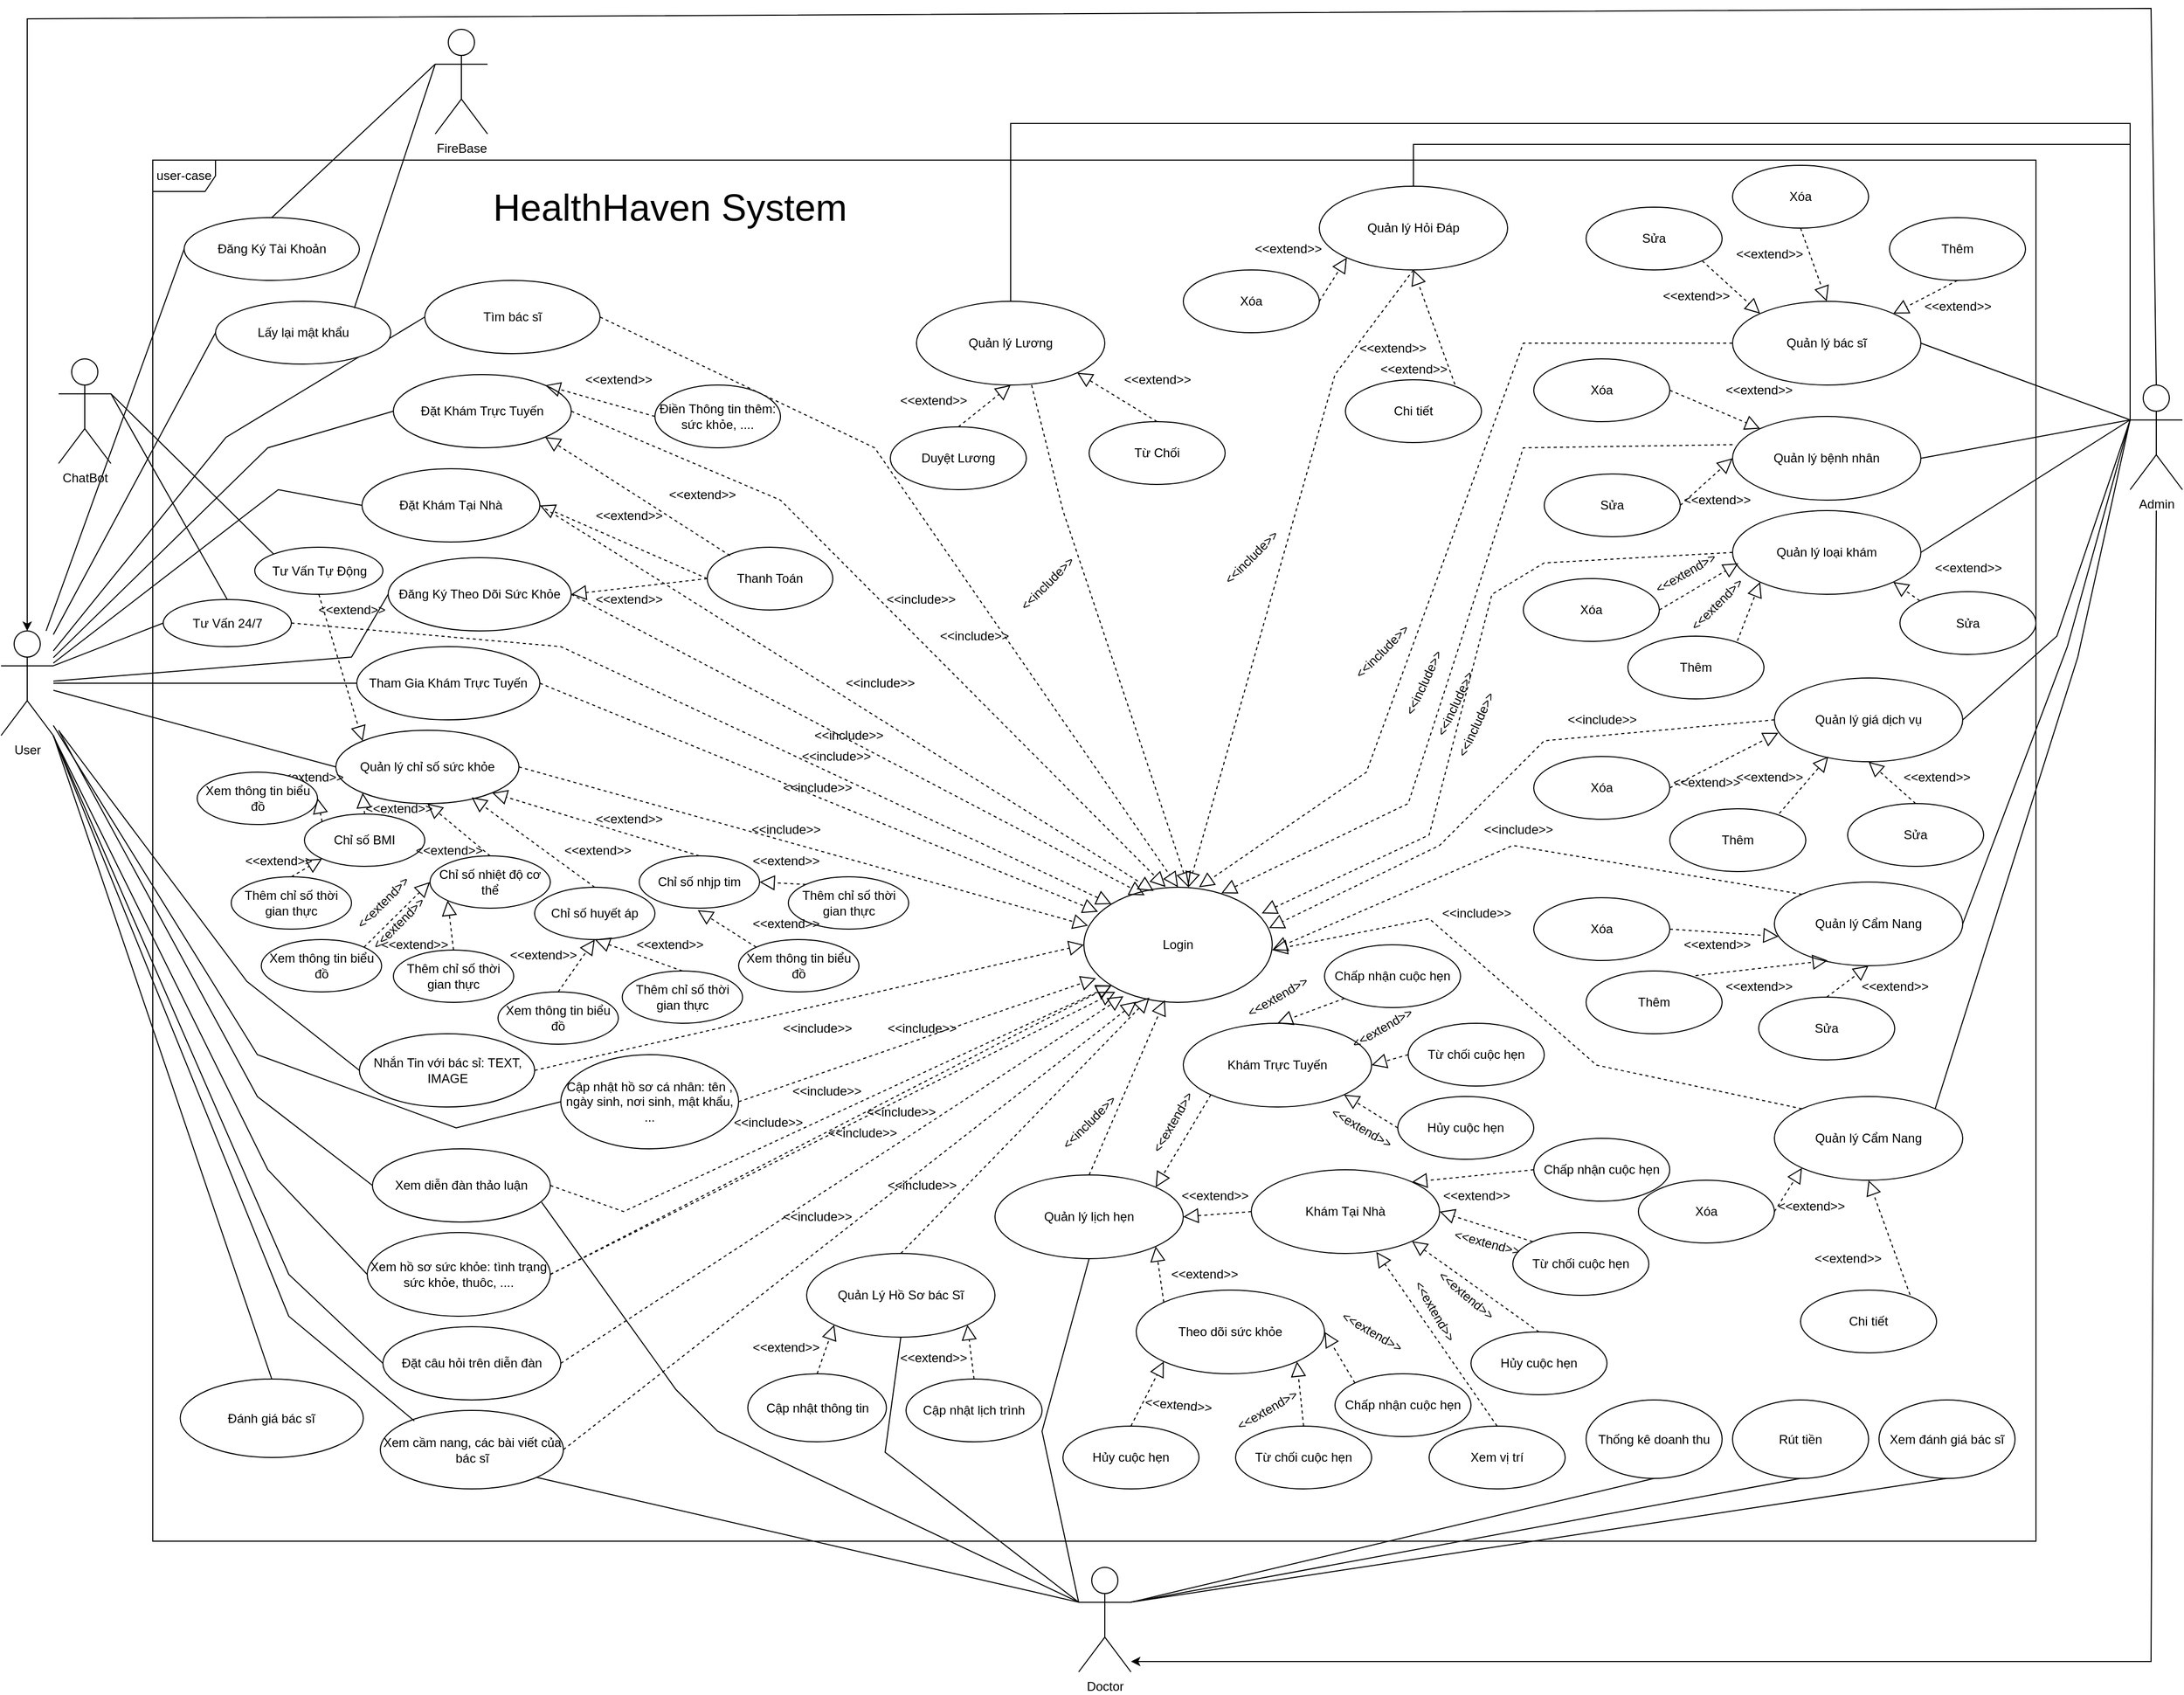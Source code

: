 <mxfile version="24.8.3">
  <diagram name="Page-1" id="rvtMKPmlhiJQghijLStP">
    <mxGraphModel dx="2625" dy="1408" grid="1" gridSize="10" guides="1" tooltips="1" connect="1" arrows="1" fold="1" page="1" pageScale="1" pageWidth="850" pageHeight="1100" math="0" shadow="0">
      <root>
        <mxCell id="0" />
        <mxCell id="1" parent="0" />
        <mxCell id="nNlYapsix8oLNOVSxJ5d-2" value="Đặt Khám Trực Tuyến" style="ellipse;whiteSpace=wrap;html=1;" parent="1" vertex="1">
          <mxGeometry x="800" y="730" width="170" height="70" as="geometry" />
        </mxCell>
        <mxCell id="nNlYapsix8oLNOVSxJ5d-3" value="Tham Gia Khám Trực Tuyến" style="ellipse;whiteSpace=wrap;html=1;" parent="1" vertex="1">
          <mxGeometry x="765" y="990" width="175" height="70" as="geometry" />
        </mxCell>
        <mxCell id="nNlYapsix8oLNOVSxJ5d-4" value="User" style="shape=umlActor;verticalLabelPosition=bottom;verticalAlign=top;html=1;outlineConnect=0;" parent="1" vertex="1">
          <mxGeometry x="425" y="975" width="50" height="100" as="geometry" />
        </mxCell>
        <mxCell id="nNlYapsix8oLNOVSxJ5d-5" value="Đăng Ký Tài Khoản" style="ellipse;whiteSpace=wrap;html=1;" parent="1" vertex="1">
          <mxGeometry x="600" y="580" width="167.5" height="60" as="geometry" />
        </mxCell>
        <mxCell id="nNlYapsix8oLNOVSxJ5d-6" value="Login" style="ellipse;whiteSpace=wrap;html=1;" parent="1" vertex="1">
          <mxGeometry x="1460" y="1220" width="180" height="110" as="geometry" />
        </mxCell>
        <mxCell id="nNlYapsix8oLNOVSxJ5d-7" value="Đặt Khám Tại Nhà" style="ellipse;whiteSpace=wrap;html=1;" parent="1" vertex="1">
          <mxGeometry x="770" y="820" width="170" height="70" as="geometry" />
        </mxCell>
        <mxCell id="nNlYapsix8oLNOVSxJ5d-8" value="" style="endArrow=none;html=1;rounded=0;entryX=0;entryY=0.5;entryDx=0;entryDy=0;" parent="1" target="nNlYapsix8oLNOVSxJ5d-39" edge="1">
          <mxGeometry width="50" height="50" relative="1" as="geometry">
            <mxPoint x="480" y="1070" as="sourcePoint" />
            <mxPoint x="830" y="1625" as="targetPoint" />
            <Array as="points">
              <mxPoint x="670" y="1420" />
            </Array>
          </mxGeometry>
        </mxCell>
        <mxCell id="nNlYapsix8oLNOVSxJ5d-9" value="" style="endArrow=none;html=1;rounded=0;entryX=0;entryY=0.5;entryDx=0;entryDy=0;" parent="1" target="nNlYapsix8oLNOVSxJ5d-42" edge="1">
          <mxGeometry width="50" height="50" relative="1" as="geometry">
            <mxPoint x="480" y="1070" as="sourcePoint" />
            <mxPoint x="822.5" y="1365" as="targetPoint" />
            <Array as="points">
              <mxPoint x="660" y="1310" />
            </Array>
          </mxGeometry>
        </mxCell>
        <mxCell id="nNlYapsix8oLNOVSxJ5d-10" value="" style="endArrow=none;html=1;rounded=0;entryX=0;entryY=0.5;entryDx=0;entryDy=0;" parent="1" source="nNlYapsix8oLNOVSxJ5d-4" target="nNlYapsix8oLNOVSxJ5d-40" edge="1">
          <mxGeometry width="50" height="50" relative="1" as="geometry">
            <mxPoint x="790" y="1375" as="sourcePoint" />
            <mxPoint x="842.5" y="1515.0" as="targetPoint" />
            <Array as="points">
              <mxPoint x="670" y="1380" />
              <mxPoint x="860" y="1450" />
            </Array>
          </mxGeometry>
        </mxCell>
        <mxCell id="nNlYapsix8oLNOVSxJ5d-11" value="" style="endArrow=none;html=1;rounded=0;entryX=0;entryY=0.5;entryDx=0;entryDy=0;" parent="1" source="nNlYapsix8oLNOVSxJ5d-4" target="nNlYapsix8oLNOVSxJ5d-3" edge="1">
          <mxGeometry width="50" height="50" relative="1" as="geometry">
            <mxPoint x="800" y="1385" as="sourcePoint" />
            <mxPoint x="850" y="1335" as="targetPoint" />
          </mxGeometry>
        </mxCell>
        <mxCell id="nNlYapsix8oLNOVSxJ5d-12" value="" style="endArrow=none;html=1;rounded=0;entryX=0;entryY=0.5;entryDx=0;entryDy=0;" parent="1" source="nNlYapsix8oLNOVSxJ5d-4" target="nNlYapsix8oLNOVSxJ5d-7" edge="1">
          <mxGeometry width="50" height="50" relative="1" as="geometry">
            <mxPoint x="810" y="1395" as="sourcePoint" />
            <mxPoint x="810" y="1105" as="targetPoint" />
            <Array as="points">
              <mxPoint x="690" y="840" />
            </Array>
          </mxGeometry>
        </mxCell>
        <mxCell id="nNlYapsix8oLNOVSxJ5d-13" value="" style="endArrow=none;html=1;rounded=0;entryX=0;entryY=0.5;entryDx=0;entryDy=0;" parent="1" source="nNlYapsix8oLNOVSxJ5d-4" target="nNlYapsix8oLNOVSxJ5d-43" edge="1">
          <mxGeometry width="50" height="50" relative="1" as="geometry">
            <mxPoint x="820" y="1405" as="sourcePoint" />
            <mxPoint x="837.5" y="950" as="targetPoint" />
            <Array as="points">
              <mxPoint x="760" y="1000" />
            </Array>
          </mxGeometry>
        </mxCell>
        <mxCell id="nNlYapsix8oLNOVSxJ5d-14" value="" style="endArrow=none;html=1;rounded=0;entryX=0;entryY=0.5;entryDx=0;entryDy=0;" parent="1" source="nNlYapsix8oLNOVSxJ5d-4" target="nNlYapsix8oLNOVSxJ5d-2" edge="1">
          <mxGeometry width="50" height="50" relative="1" as="geometry">
            <mxPoint x="830" y="1415" as="sourcePoint" />
            <mxPoint x="880" y="1365" as="targetPoint" />
            <Array as="points">
              <mxPoint x="680" y="800" />
            </Array>
          </mxGeometry>
        </mxCell>
        <mxCell id="nNlYapsix8oLNOVSxJ5d-15" value="" style="endArrow=none;html=1;rounded=0;entryX=0;entryY=0.5;entryDx=0;entryDy=0;" parent="1" source="nNlYapsix8oLNOVSxJ5d-4" target="nNlYapsix8oLNOVSxJ5d-44" edge="1">
          <mxGeometry width="50" height="50" relative="1" as="geometry">
            <mxPoint x="530" y="1045" as="sourcePoint" />
            <mxPoint x="810" y="745" as="targetPoint" />
            <Array as="points">
              <mxPoint x="640" y="790" />
            </Array>
          </mxGeometry>
        </mxCell>
        <mxCell id="nNlYapsix8oLNOVSxJ5d-16" value="" style="endArrow=none;html=1;rounded=0;entryX=0;entryY=0.5;entryDx=0;entryDy=0;" parent="1" source="nNlYapsix8oLNOVSxJ5d-4" target="nNlYapsix8oLNOVSxJ5d-5" edge="1">
          <mxGeometry width="50" height="50" relative="1" as="geometry">
            <mxPoint x="850" y="1435" as="sourcePoint" />
            <mxPoint x="900" y="1385" as="targetPoint" />
          </mxGeometry>
        </mxCell>
        <mxCell id="nNlYapsix8oLNOVSxJ5d-17" value="" style="endArrow=block;dashed=1;endFill=0;endSize=12;html=1;rounded=0;entryX=0.5;entryY=0;entryDx=0;entryDy=0;exitX=1;exitY=0.5;exitDx=0;exitDy=0;" parent="1" source="nNlYapsix8oLNOVSxJ5d-44" target="nNlYapsix8oLNOVSxJ5d-6" edge="1">
          <mxGeometry width="160" relative="1" as="geometry">
            <mxPoint x="767.5" y="675" as="sourcePoint" />
            <mxPoint x="1220" y="1290" as="targetPoint" />
            <Array as="points">
              <mxPoint x="1260" y="800" />
            </Array>
          </mxGeometry>
        </mxCell>
        <mxCell id="nNlYapsix8oLNOVSxJ5d-18" value="&amp;lt;&amp;lt;include&amp;gt;&amp;gt;" style="text;html=1;align=center;verticalAlign=middle;resizable=0;points=[];autosize=1;strokeColor=none;fillColor=none;" parent="1" vertex="1">
          <mxGeometry x="1259" y="930" width="90" height="30" as="geometry" />
        </mxCell>
        <mxCell id="nNlYapsix8oLNOVSxJ5d-19" value="" style="endArrow=block;dashed=1;endFill=0;endSize=12;html=1;rounded=0;exitX=1;exitY=0.5;exitDx=0;exitDy=0;entryX=0.323;entryY=0.069;entryDx=0;entryDy=0;entryPerimeter=0;" parent="1" source="nNlYapsix8oLNOVSxJ5d-43" target="nNlYapsix8oLNOVSxJ5d-6" edge="1">
          <mxGeometry width="160" relative="1" as="geometry">
            <mxPoint x="1060" y="700" as="sourcePoint" />
            <mxPoint x="1230" y="890" as="targetPoint" />
          </mxGeometry>
        </mxCell>
        <mxCell id="nNlYapsix8oLNOVSxJ5d-24" value="" style="endArrow=block;dashed=1;endFill=0;endSize=12;html=1;rounded=0;exitX=1;exitY=0.5;exitDx=0;exitDy=0;entryX=0.075;entryY=0.213;entryDx=0;entryDy=0;entryPerimeter=0;" parent="1" source="nNlYapsix8oLNOVSxJ5d-3" target="nNlYapsix8oLNOVSxJ5d-6" edge="1">
          <mxGeometry width="160" relative="1" as="geometry">
            <mxPoint x="1060" y="1050" as="sourcePoint" />
            <mxPoint x="1430" y="1390" as="targetPoint" />
            <Array as="points" />
          </mxGeometry>
        </mxCell>
        <mxCell id="nNlYapsix8oLNOVSxJ5d-26" value="" style="endArrow=block;dashed=1;endFill=0;endSize=12;html=1;rounded=0;exitX=1;exitY=0.5;exitDx=0;exitDy=0;entryX=0;entryY=0.5;entryDx=0;entryDy=0;" parent="1" source="nNlYapsix8oLNOVSxJ5d-42" target="nNlYapsix8oLNOVSxJ5d-6" edge="1">
          <mxGeometry width="160" relative="1" as="geometry">
            <mxPoint x="1229" y="1300.0" as="sourcePoint" />
            <mxPoint x="1740" y="1470" as="targetPoint" />
          </mxGeometry>
        </mxCell>
        <mxCell id="nNlYapsix8oLNOVSxJ5d-27" value="&amp;lt;&amp;lt;include&amp;gt;&amp;gt;" style="text;html=1;align=center;verticalAlign=middle;resizable=0;points=[];autosize=1;strokeColor=none;fillColor=none;" parent="1" vertex="1">
          <mxGeometry x="1160" y="1520" width="90" height="30" as="geometry" />
        </mxCell>
        <mxCell id="nNlYapsix8oLNOVSxJ5d-28" value="" style="endArrow=block;dashed=1;endFill=0;endSize=12;html=1;rounded=0;exitX=1;exitY=0.5;exitDx=0;exitDy=0;entryX=0.064;entryY=0.791;entryDx=0;entryDy=0;entryPerimeter=0;" parent="1" source="nNlYapsix8oLNOVSxJ5d-40" target="nNlYapsix8oLNOVSxJ5d-6" edge="1">
          <mxGeometry width="160" relative="1" as="geometry">
            <mxPoint x="772.5" y="1500.0" as="sourcePoint" />
            <mxPoint x="1740" y="1490" as="targetPoint" />
          </mxGeometry>
        </mxCell>
        <mxCell id="nNlYapsix8oLNOVSxJ5d-29" value="&amp;lt;&amp;lt;include&amp;gt;&amp;gt;" style="text;html=1;align=center;verticalAlign=middle;resizable=0;points=[];autosize=1;strokeColor=none;fillColor=none;" parent="1" vertex="1">
          <mxGeometry x="1160" y="1110" width="90" height="30" as="geometry" />
        </mxCell>
        <mxCell id="nNlYapsix8oLNOVSxJ5d-30" value="" style="endArrow=block;dashed=1;endFill=0;endSize=12;html=1;rounded=0;exitX=1;exitY=0.5;exitDx=0;exitDy=0;entryX=0;entryY=1;entryDx=0;entryDy=0;" parent="1" source="nNlYapsix8oLNOVSxJ5d-55" target="nNlYapsix8oLNOVSxJ5d-6" edge="1">
          <mxGeometry width="160" relative="1" as="geometry">
            <mxPoint x="830" y="1630" as="sourcePoint" />
            <mxPoint x="1640" y="1520" as="targetPoint" />
          </mxGeometry>
        </mxCell>
        <mxCell id="nNlYapsix8oLNOVSxJ5d-36" value="Đặt câu hỏi trên diễn đàn" style="ellipse;whiteSpace=wrap;html=1;" parent="1" vertex="1">
          <mxGeometry x="790" y="1640" width="170" height="70" as="geometry" />
        </mxCell>
        <mxCell id="nNlYapsix8oLNOVSxJ5d-39" value="Xem diễn đàn thảo luận" style="ellipse;whiteSpace=wrap;html=1;" parent="1" vertex="1">
          <mxGeometry x="780" y="1470" width="170" height="70" as="geometry" />
        </mxCell>
        <mxCell id="nNlYapsix8oLNOVSxJ5d-40" value="Cập nhật hồ sơ cá nhân: tên , ngày sinh, nơi sinh, mật khẩu, ..." style="ellipse;whiteSpace=wrap;html=1;" parent="1" vertex="1">
          <mxGeometry x="960" y="1380" width="170" height="90" as="geometry" />
        </mxCell>
        <mxCell id="nNlYapsix8oLNOVSxJ5d-41" value="Xem cầm nang, các bài viết của bác sĩ" style="ellipse;whiteSpace=wrap;html=1;" parent="1" vertex="1">
          <mxGeometry x="787.5" y="1720" width="175" height="75" as="geometry" />
        </mxCell>
        <mxCell id="nNlYapsix8oLNOVSxJ5d-42" value="Nhắn Tin với bác sỉ: TEXT, IMAGE" style="ellipse;whiteSpace=wrap;html=1;" parent="1" vertex="1">
          <mxGeometry x="767.5" y="1360" width="167.5" height="70" as="geometry" />
        </mxCell>
        <mxCell id="nNlYapsix8oLNOVSxJ5d-43" value="Đăng Ký Theo Dõi Sức Khỏe" style="ellipse;whiteSpace=wrap;html=1;" parent="1" vertex="1">
          <mxGeometry x="795" y="905" width="175" height="70" as="geometry" />
        </mxCell>
        <mxCell id="nNlYapsix8oLNOVSxJ5d-44" value="Tìm bác sĩ" style="ellipse;whiteSpace=wrap;html=1;" parent="1" vertex="1">
          <mxGeometry x="830" y="640" width="167.5" height="70" as="geometry" />
        </mxCell>
        <mxCell id="nNlYapsix8oLNOVSxJ5d-50" value="&amp;lt;&amp;lt;include&amp;gt;&amp;gt;" style="text;html=1;align=center;verticalAlign=middle;resizable=0;points=[];autosize=1;strokeColor=none;fillColor=none;" parent="1" vertex="1">
          <mxGeometry x="1169" y="1400" width="90" height="30" as="geometry" />
        </mxCell>
        <mxCell id="nNlYapsix8oLNOVSxJ5d-59" value="Quản Lý Hồ Sơ bác Sĩ" style="ellipse;whiteSpace=wrap;html=1;" parent="1" vertex="1">
          <mxGeometry x="1195" y="1570" width="180" height="80" as="geometry" />
        </mxCell>
        <mxCell id="nNlYapsix8oLNOVSxJ5d-61" value="" style="endArrow=block;dashed=1;endFill=0;endSize=12;html=1;rounded=0;exitX=1;exitY=0.5;exitDx=0;exitDy=0;entryX=0.21;entryY=0.947;entryDx=0;entryDy=0;entryPerimeter=0;" parent="1" source="nNlYapsix8oLNOVSxJ5d-36" target="nNlYapsix8oLNOVSxJ5d-6" edge="1">
          <mxGeometry width="160" relative="1" as="geometry">
            <mxPoint x="920" y="1780" as="sourcePoint" />
            <mxPoint x="1770" y="1560" as="targetPoint" />
          </mxGeometry>
        </mxCell>
        <mxCell id="nNlYapsix8oLNOVSxJ5d-62" value="" style="endArrow=block;dashed=1;endFill=0;endSize=12;html=1;rounded=0;entryX=0.279;entryY=0.994;entryDx=0;entryDy=0;entryPerimeter=0;exitX=1;exitY=0.5;exitDx=0;exitDy=0;" parent="1" source="nNlYapsix8oLNOVSxJ5d-41" target="nNlYapsix8oLNOVSxJ5d-6" edge="1">
          <mxGeometry width="160" relative="1" as="geometry">
            <mxPoint x="1170" y="1910" as="sourcePoint" />
            <mxPoint x="1330" y="1910" as="targetPoint" />
          </mxGeometry>
        </mxCell>
        <mxCell id="nNlYapsix8oLNOVSxJ5d-63" value="" style="endArrow=block;dashed=1;endFill=0;endSize=12;html=1;rounded=0;exitX=1;exitY=0.5;exitDx=0;exitDy=0;" parent="1" source="nNlYapsix8oLNOVSxJ5d-55" edge="1">
          <mxGeometry width="160" relative="1" as="geometry">
            <mxPoint x="1170" y="1780" as="sourcePoint" />
            <mxPoint x="1490" y="1320" as="targetPoint" />
          </mxGeometry>
        </mxCell>
        <mxCell id="nNlYapsix8oLNOVSxJ5d-64" value="" style="endArrow=block;dashed=1;endFill=0;endSize=12;html=1;rounded=0;entryX=0.348;entryY=0.958;entryDx=0;entryDy=0;exitX=0.5;exitY=0;exitDx=0;exitDy=0;entryPerimeter=0;" parent="1" source="nNlYapsix8oLNOVSxJ5d-59" target="nNlYapsix8oLNOVSxJ5d-6" edge="1">
          <mxGeometry width="160" relative="1" as="geometry">
            <mxPoint x="1170" y="2030" as="sourcePoint" />
            <mxPoint x="1330" y="2030" as="targetPoint" />
          </mxGeometry>
        </mxCell>
        <mxCell id="nNlYapsix8oLNOVSxJ5d-75" value="Quản lý chỉ số sức khỏe" style="ellipse;whiteSpace=wrap;html=1;" parent="1" vertex="1">
          <mxGeometry x="745" y="1070" width="175" height="70" as="geometry" />
        </mxCell>
        <mxCell id="nNlYapsix8oLNOVSxJ5d-77" value="" style="endArrow=block;dashed=1;endFill=0;endSize=12;html=1;rounded=0;exitX=1;exitY=0.5;exitDx=0;exitDy=0;entryX=0.022;entryY=0.334;entryDx=0;entryDy=0;entryPerimeter=0;" parent="1" source="nNlYapsix8oLNOVSxJ5d-75" target="nNlYapsix8oLNOVSxJ5d-6" edge="1">
          <mxGeometry width="160" relative="1" as="geometry">
            <mxPoint x="600" y="1210" as="sourcePoint" />
            <mxPoint x="1030" y="1300" as="targetPoint" />
          </mxGeometry>
        </mxCell>
        <mxCell id="nNlYapsix8oLNOVSxJ5d-78" value="&amp;lt;&amp;lt;include&amp;gt;&amp;gt;" style="text;html=1;align=center;verticalAlign=middle;resizable=0;points=[];autosize=1;strokeColor=none;fillColor=none;" parent="1" vertex="1">
          <mxGeometry x="1130" y="1150" width="90" height="30" as="geometry" />
        </mxCell>
        <mxCell id="nNlYapsix8oLNOVSxJ5d-105" value="user-case" style="shape=umlFrame;whiteSpace=wrap;html=1;pointerEvents=0;" parent="1" vertex="1">
          <mxGeometry x="570" y="525" width="1800" height="1320" as="geometry" />
        </mxCell>
        <mxCell id="nNlYapsix8oLNOVSxJ5d-106" value="&lt;font style=&quot;font-size: 36px;&quot;&gt;HealthHaven System&lt;/font&gt;" style="text;html=1;align=center;verticalAlign=middle;resizable=0;points=[];autosize=1;strokeColor=none;fillColor=none;" parent="1" vertex="1">
          <mxGeometry x="883.75" y="540" width="360" height="60" as="geometry" />
        </mxCell>
        <mxCell id="nNlYapsix8oLNOVSxJ5d-107" value="Lấy lại mật khẩu" style="ellipse;whiteSpace=wrap;html=1;" parent="1" vertex="1">
          <mxGeometry x="630" y="660" width="167.5" height="60" as="geometry" />
        </mxCell>
        <mxCell id="nNlYapsix8oLNOVSxJ5d-108" value="" style="endArrow=none;html=1;rounded=0;entryX=0;entryY=0.5;entryDx=0;entryDy=0;" parent="1" source="nNlYapsix8oLNOVSxJ5d-4" target="nNlYapsix8oLNOVSxJ5d-107" edge="1">
          <mxGeometry width="50" height="50" relative="1" as="geometry">
            <mxPoint x="520" y="1004" as="sourcePoint" />
            <mxPoint x="863" y="585" as="targetPoint" />
          </mxGeometry>
        </mxCell>
        <mxCell id="nNlYapsix8oLNOVSxJ5d-109" value="Thanh Toán" style="ellipse;whiteSpace=wrap;html=1;" parent="1" vertex="1">
          <mxGeometry x="1100" y="895" width="120" height="60" as="geometry" />
        </mxCell>
        <mxCell id="nNlYapsix8oLNOVSxJ5d-113" value="&amp;lt;&amp;lt;include&amp;gt;&amp;gt;" style="text;html=1;align=center;verticalAlign=middle;resizable=0;points=[];autosize=1;strokeColor=none;fillColor=none;" parent="1" vertex="1">
          <mxGeometry x="1310" y="965" width="90" height="30" as="geometry" />
        </mxCell>
        <mxCell id="nNlYapsix8oLNOVSxJ5d-114" value="" style="endArrow=none;html=1;rounded=0;entryX=0;entryY=0.5;entryDx=0;entryDy=0;" parent="1" source="nNlYapsix8oLNOVSxJ5d-4" target="nNlYapsix8oLNOVSxJ5d-75" edge="1">
          <mxGeometry width="50" height="50" relative="1" as="geometry">
            <mxPoint x="520" y="1043" as="sourcePoint" />
            <mxPoint x="862" y="1155" as="targetPoint" />
          </mxGeometry>
        </mxCell>
        <mxCell id="nNlYapsix8oLNOVSxJ5d-115" value="" style="endArrow=block;dashed=1;endFill=0;endSize=12;html=1;rounded=0;exitX=1;exitY=0.5;exitDx=0;exitDy=0;entryX=0.371;entryY=0.033;entryDx=0;entryDy=0;entryPerimeter=0;" parent="1" source="nNlYapsix8oLNOVSxJ5d-7" target="nNlYapsix8oLNOVSxJ5d-6" edge="1">
          <mxGeometry width="160" relative="1" as="geometry">
            <mxPoint x="1029" y="1060" as="sourcePoint" />
            <mxPoint x="1528" y="1238" as="targetPoint" />
          </mxGeometry>
        </mxCell>
        <mxCell id="nNlYapsix8oLNOVSxJ5d-116" value="" style="endArrow=block;dashed=1;endFill=0;endSize=12;html=1;rounded=0;exitX=1;exitY=0.5;exitDx=0;exitDy=0;entryX=0.434;entryY=-0.002;entryDx=0;entryDy=0;entryPerimeter=0;" parent="1" source="nNlYapsix8oLNOVSxJ5d-2" target="nNlYapsix8oLNOVSxJ5d-6" edge="1">
          <mxGeometry width="160" relative="1" as="geometry">
            <mxPoint x="1030" y="950" as="sourcePoint" />
            <mxPoint x="1537" y="1234" as="targetPoint" />
            <Array as="points">
              <mxPoint x="1170" y="850" />
            </Array>
          </mxGeometry>
        </mxCell>
        <mxCell id="nNlYapsix8oLNOVSxJ5d-120" value="&amp;lt;&amp;lt;extend&lt;span style=&quot;background-color: initial;&quot;&gt;&amp;gt;&amp;gt;&lt;/span&gt;" style="text;html=1;align=center;verticalAlign=middle;resizable=0;points=[];autosize=1;strokeColor=none;fillColor=none;" parent="1" vertex="1">
          <mxGeometry x="1050" y="830" width="90" height="30" as="geometry" />
        </mxCell>
        <mxCell id="nNlYapsix8oLNOVSxJ5d-121" value="&amp;lt;&amp;lt;extend&lt;span style=&quot;background-color: initial;&quot;&gt;&amp;gt;&amp;gt;&lt;/span&gt;" style="text;html=1;align=center;verticalAlign=middle;resizable=0;points=[];autosize=1;strokeColor=none;fillColor=none;" parent="1" vertex="1">
          <mxGeometry x="980" y="850" width="90" height="30" as="geometry" />
        </mxCell>
        <mxCell id="nNlYapsix8oLNOVSxJ5d-122" value="&amp;lt;&amp;lt;extend&lt;span style=&quot;background-color: initial;&quot;&gt;&amp;gt;&amp;gt;&lt;/span&gt;" style="text;html=1;align=center;verticalAlign=middle;resizable=0;points=[];autosize=1;strokeColor=none;fillColor=none;" parent="1" vertex="1">
          <mxGeometry x="980" y="930" width="90" height="30" as="geometry" />
        </mxCell>
        <mxCell id="nNlYapsix8oLNOVSxJ5d-123" value="&amp;lt;&amp;lt;include&amp;gt;&amp;gt;" style="text;html=1;align=center;verticalAlign=middle;resizable=0;points=[];autosize=1;strokeColor=none;fillColor=none;" parent="1" vertex="1">
          <mxGeometry x="1160" y="1340" width="90" height="30" as="geometry" />
        </mxCell>
        <mxCell id="nNlYapsix8oLNOVSxJ5d-124" value="" style="endArrow=none;html=1;rounded=0;entryX=0;entryY=0.5;entryDx=0;entryDy=0;exitX=1;exitY=1;exitDx=0;exitDy=0;exitPerimeter=0;" parent="1" source="nNlYapsix8oLNOVSxJ5d-4" target="nNlYapsix8oLNOVSxJ5d-36" edge="1">
          <mxGeometry width="50" height="50" relative="1" as="geometry">
            <mxPoint x="520" y="1068" as="sourcePoint" />
            <mxPoint x="860" y="1515" as="targetPoint" />
            <Array as="points">
              <mxPoint x="700" y="1590" />
            </Array>
          </mxGeometry>
        </mxCell>
        <mxCell id="nNlYapsix8oLNOVSxJ5d-125" value="&amp;lt;&amp;lt;include&amp;gt;&amp;gt;" style="text;html=1;align=center;verticalAlign=middle;resizable=0;points=[];autosize=1;strokeColor=none;fillColor=none;" parent="1" vertex="1">
          <mxGeometry x="1260" y="1490" width="90" height="30" as="geometry" />
        </mxCell>
        <mxCell id="nNlYapsix8oLNOVSxJ5d-126" value="" style="endArrow=none;html=1;rounded=0;exitX=1;exitY=1;exitDx=0;exitDy=0;exitPerimeter=0;" parent="1" source="nNlYapsix8oLNOVSxJ5d-4" edge="1">
          <mxGeometry width="50" height="50" relative="1" as="geometry">
            <mxPoint x="480" y="1070" as="sourcePoint" />
            <mxPoint x="820" y="1730" as="targetPoint" />
            <Array as="points">
              <mxPoint x="700" y="1630" />
            </Array>
          </mxGeometry>
        </mxCell>
        <mxCell id="nNlYapsix8oLNOVSxJ5d-127" value="" style="endArrow=none;html=1;rounded=0;entryX=0;entryY=0.5;entryDx=0;entryDy=0;" parent="1" source="nNlYapsix8oLNOVSxJ5d-4" target="nNlYapsix8oLNOVSxJ5d-55" edge="1">
          <mxGeometry width="50" height="50" relative="1" as="geometry">
            <mxPoint x="510" y="1080" as="sourcePoint" />
            <mxPoint x="855" y="1688" as="targetPoint" />
            <Array as="points">
              <mxPoint x="680" y="1490" />
            </Array>
          </mxGeometry>
        </mxCell>
        <mxCell id="nNlYapsix8oLNOVSxJ5d-128" value="&amp;lt;&amp;lt;include&amp;gt;&amp;gt;" style="text;html=1;align=center;verticalAlign=middle;resizable=0;points=[];autosize=1;strokeColor=none;fillColor=none;" parent="1" vertex="1">
          <mxGeometry x="1220" y="1010" width="90" height="30" as="geometry" />
        </mxCell>
        <mxCell id="nNlYapsix8oLNOVSxJ5d-129" value="&amp;lt;&amp;lt;include&amp;gt;&amp;gt;" style="text;html=1;align=center;verticalAlign=middle;resizable=0;points=[];autosize=1;strokeColor=none;fillColor=none;" parent="1" vertex="1">
          <mxGeometry x="1190" y="1060" width="90" height="30" as="geometry" />
        </mxCell>
        <mxCell id="nNlYapsix8oLNOVSxJ5d-131" value="Chỉ số BMI" style="ellipse;whiteSpace=wrap;html=1;" parent="1" vertex="1">
          <mxGeometry x="715" y="1150" width="115" height="50" as="geometry" />
        </mxCell>
        <mxCell id="nNlYapsix8oLNOVSxJ5d-134" value="&amp;lt;&amp;lt;extend&lt;span style=&quot;background-color: initial;&quot;&gt;&amp;gt;&amp;gt;&lt;/span&gt;" style="text;html=1;align=center;verticalAlign=middle;resizable=0;points=[];autosize=1;strokeColor=none;fillColor=none;" parent="1" vertex="1">
          <mxGeometry x="675" y="1100" width="90" height="30" as="geometry" />
        </mxCell>
        <mxCell id="nNlYapsix8oLNOVSxJ5d-135" value="Xem thông tin biểu đồ" style="ellipse;whiteSpace=wrap;html=1;" parent="1" vertex="1">
          <mxGeometry x="612.5" y="1110" width="115" height="50" as="geometry" />
        </mxCell>
        <mxCell id="nNlYapsix8oLNOVSxJ5d-137" value="&amp;lt;&amp;lt;extend&lt;span style=&quot;background-color: initial;&quot;&gt;&amp;gt;&amp;gt;&lt;/span&gt;" style="text;html=1;align=center;verticalAlign=middle;resizable=0;points=[];autosize=1;strokeColor=none;fillColor=none;" parent="1" vertex="1">
          <mxGeometry x="645" y="1180" width="90" height="30" as="geometry" />
        </mxCell>
        <mxCell id="nNlYapsix8oLNOVSxJ5d-138" value="Thêm chỉ số thời gian thực" style="ellipse;whiteSpace=wrap;html=1;" parent="1" vertex="1">
          <mxGeometry x="645" y="1210" width="115" height="50" as="geometry" />
        </mxCell>
        <mxCell id="nNlYapsix8oLNOVSxJ5d-140" value="&amp;lt;&amp;lt;extend&lt;span style=&quot;background-color: initial;&quot;&gt;&amp;gt;&amp;gt;&lt;/span&gt;" style="text;html=1;align=center;verticalAlign=middle;resizable=0;points=[];autosize=1;strokeColor=none;fillColor=none;" parent="1" vertex="1">
          <mxGeometry x="760" y="1130" width="90" height="30" as="geometry" />
        </mxCell>
        <mxCell id="nNlYapsix8oLNOVSxJ5d-141" value="Chỉ số nhiệt độ cơ thể" style="ellipse;whiteSpace=wrap;html=1;" parent="1" vertex="1">
          <mxGeometry x="835" y="1190" width="115" height="50" as="geometry" />
        </mxCell>
        <mxCell id="nNlYapsix8oLNOVSxJ5d-142" value="Chỉ số nhjp tim" style="ellipse;whiteSpace=wrap;html=1;" parent="1" vertex="1">
          <mxGeometry x="1035" y="1190" width="115" height="50" as="geometry" />
        </mxCell>
        <mxCell id="nNlYapsix8oLNOVSxJ5d-143" value="Chỉ số huyết áp" style="ellipse;whiteSpace=wrap;html=1;" parent="1" vertex="1">
          <mxGeometry x="935" y="1220" width="115" height="50" as="geometry" />
        </mxCell>
        <mxCell id="nNlYapsix8oLNOVSxJ5d-147" value="&amp;lt;&amp;lt;extend&lt;span style=&quot;background-color: initial;&quot;&gt;&amp;gt;&amp;gt;&lt;/span&gt;" style="text;html=1;align=center;verticalAlign=middle;resizable=0;points=[];autosize=1;strokeColor=none;fillColor=none;" parent="1" vertex="1">
          <mxGeometry x="807.5" y="1170" width="90" height="30" as="geometry" />
        </mxCell>
        <mxCell id="nNlYapsix8oLNOVSxJ5d-148" value="&amp;lt;&amp;lt;extend&lt;span style=&quot;background-color: initial;&quot;&gt;&amp;gt;&amp;gt;&lt;/span&gt;" style="text;html=1;align=center;verticalAlign=middle;resizable=0;points=[];autosize=1;strokeColor=none;fillColor=none;" parent="1" vertex="1">
          <mxGeometry x="950" y="1170" width="90" height="30" as="geometry" />
        </mxCell>
        <mxCell id="nNlYapsix8oLNOVSxJ5d-149" value="&amp;lt;&amp;lt;extend&lt;span style=&quot;background-color: initial;&quot;&gt;&amp;gt;&amp;gt;&lt;/span&gt;" style="text;html=1;align=center;verticalAlign=middle;resizable=0;points=[];autosize=1;strokeColor=none;fillColor=none;" parent="1" vertex="1">
          <mxGeometry x="980" y="1140" width="90" height="30" as="geometry" />
        </mxCell>
        <mxCell id="nNlYapsix8oLNOVSxJ5d-151" value="Thêm chỉ số thời gian thực" style="ellipse;whiteSpace=wrap;html=1;" parent="1" vertex="1">
          <mxGeometry x="800" y="1280" width="115" height="50" as="geometry" />
        </mxCell>
        <mxCell id="nNlYapsix8oLNOVSxJ5d-152" value="Thêm chỉ số thời gian thực" style="ellipse;whiteSpace=wrap;html=1;" parent="1" vertex="1">
          <mxGeometry x="1018.75" y="1300" width="115" height="50" as="geometry" />
        </mxCell>
        <mxCell id="nNlYapsix8oLNOVSxJ5d-153" value="Thêm chỉ số thời gian thực" style="ellipse;whiteSpace=wrap;html=1;" parent="1" vertex="1">
          <mxGeometry x="1177.5" y="1210" width="115" height="50" as="geometry" />
        </mxCell>
        <mxCell id="nNlYapsix8oLNOVSxJ5d-154" value="Xem thông tin biểu đồ" style="ellipse;whiteSpace=wrap;html=1;" parent="1" vertex="1">
          <mxGeometry x="673.75" y="1270" width="115" height="50" as="geometry" />
        </mxCell>
        <mxCell id="nNlYapsix8oLNOVSxJ5d-155" value="Xem thông tin biểu đồ" style="ellipse;whiteSpace=wrap;html=1;" parent="1" vertex="1">
          <mxGeometry x="900" y="1320" width="115" height="50" as="geometry" />
        </mxCell>
        <mxCell id="nNlYapsix8oLNOVSxJ5d-156" value="Xem thông tin biểu đồ" style="ellipse;whiteSpace=wrap;html=1;" parent="1" vertex="1">
          <mxGeometry x="1130" y="1270" width="115" height="50" as="geometry" />
        </mxCell>
        <mxCell id="nNlYapsix8oLNOVSxJ5d-163" value="&amp;lt;&amp;lt;extend&lt;span style=&quot;background-color: initial;&quot;&gt;&amp;gt;&amp;gt;&lt;/span&gt;" style="text;html=1;align=center;verticalAlign=middle;resizable=0;points=[];autosize=1;strokeColor=none;fillColor=none;" parent="1" vertex="1">
          <mxGeometry x="1018.75" y="1260" width="90" height="30" as="geometry" />
        </mxCell>
        <mxCell id="nNlYapsix8oLNOVSxJ5d-164" value="&amp;lt;&amp;lt;extend&lt;span style=&quot;background-color: initial;&quot;&gt;&amp;gt;&amp;gt;&lt;/span&gt;" style="text;html=1;align=center;verticalAlign=middle;resizable=0;points=[];autosize=1;strokeColor=none;fillColor=none;" parent="1" vertex="1">
          <mxGeometry x="897.5" y="1270" width="90" height="30" as="geometry" />
        </mxCell>
        <mxCell id="nNlYapsix8oLNOVSxJ5d-165" value="&amp;lt;&amp;lt;extend&lt;span style=&quot;background-color: initial;&quot;&gt;&amp;gt;&amp;gt;&lt;/span&gt;" style="text;html=1;align=center;verticalAlign=middle;resizable=0;points=[];autosize=1;strokeColor=none;fillColor=none;rotation=-45;" parent="1" vertex="1">
          <mxGeometry x="760" y="1240" width="90" height="30" as="geometry" />
        </mxCell>
        <mxCell id="nNlYapsix8oLNOVSxJ5d-166" value="&amp;lt;&amp;lt;extend&lt;span style=&quot;background-color: initial;&quot;&gt;&amp;gt;&amp;gt;&lt;/span&gt;" style="text;html=1;align=center;verticalAlign=middle;resizable=0;points=[];autosize=1;strokeColor=none;fillColor=none;" parent="1" vertex="1">
          <mxGeometry x="775" y="1260" width="90" height="30" as="geometry" />
        </mxCell>
        <mxCell id="nNlYapsix8oLNOVSxJ5d-167" value="&amp;lt;&amp;lt;extend&lt;span style=&quot;background-color: initial;&quot;&gt;&amp;gt;&amp;gt;&lt;/span&gt;" style="text;html=1;align=center;verticalAlign=middle;resizable=0;points=[];autosize=1;strokeColor=none;fillColor=none;rotation=-45;" parent="1" vertex="1">
          <mxGeometry x="745" y="1220" width="90" height="30" as="geometry" />
        </mxCell>
        <mxCell id="nNlYapsix8oLNOVSxJ5d-168" value="&amp;lt;&amp;lt;extend&lt;span style=&quot;background-color: initial;&quot;&gt;&amp;gt;&amp;gt;&lt;/span&gt;" style="text;html=1;align=center;verticalAlign=middle;resizable=0;points=[];autosize=1;strokeColor=none;fillColor=none;" parent="1" vertex="1">
          <mxGeometry x="1130" y="1180" width="90" height="30" as="geometry" />
        </mxCell>
        <mxCell id="nNlYapsix8oLNOVSxJ5d-169" value="&amp;lt;&amp;lt;extend&lt;span style=&quot;background-color: initial;&quot;&gt;&amp;gt;&amp;gt;&lt;/span&gt;" style="text;html=1;align=center;verticalAlign=middle;resizable=0;points=[];autosize=1;strokeColor=none;fillColor=none;" parent="1" vertex="1">
          <mxGeometry x="1130" y="1240" width="90" height="30" as="geometry" />
        </mxCell>
        <mxCell id="nNlYapsix8oLNOVSxJ5d-170" value="" style="endArrow=block;dashed=1;endFill=0;endSize=12;html=1;rounded=0;exitX=1;exitY=0.5;exitDx=0;exitDy=0;entryX=0;entryY=1;entryDx=0;entryDy=0;" parent="1" source="nNlYapsix8oLNOVSxJ5d-39" target="nNlYapsix8oLNOVSxJ5d-6" edge="1">
          <mxGeometry width="160" relative="1" as="geometry">
            <mxPoint x="815" y="1693" as="sourcePoint" />
            <mxPoint x="1486" y="1314" as="targetPoint" />
            <Array as="points">
              <mxPoint x="1020" y="1530" />
            </Array>
          </mxGeometry>
        </mxCell>
        <mxCell id="nNlYapsix8oLNOVSxJ5d-55" value="Xem hồ sơ sức khỏe: tình trạng sức khỏe, thuôc, ...." style="ellipse;whiteSpace=wrap;html=1;" parent="1" vertex="1">
          <mxGeometry x="775" y="1550" width="175" height="80" as="geometry" />
        </mxCell>
        <mxCell id="nNlYapsix8oLNOVSxJ5d-171" value="Điền Thông tin thêm: sức khỏe, ...." style="ellipse;whiteSpace=wrap;html=1;" parent="1" vertex="1">
          <mxGeometry x="1050" y="740" width="120" height="60" as="geometry" />
        </mxCell>
        <mxCell id="nNlYapsix8oLNOVSxJ5d-173" value="&amp;lt;&amp;lt;extend&lt;span style=&quot;background-color: initial;&quot;&gt;&amp;gt;&amp;gt;&lt;/span&gt;" style="text;html=1;align=center;verticalAlign=middle;resizable=0;points=[];autosize=1;strokeColor=none;fillColor=none;" parent="1" vertex="1">
          <mxGeometry x="970" y="720" width="90" height="30" as="geometry" />
        </mxCell>
        <mxCell id="nNlYapsix8oLNOVSxJ5d-174" value="&amp;lt;&amp;lt;include&amp;gt;&amp;gt;" style="text;html=1;align=center;verticalAlign=middle;resizable=0;points=[];autosize=1;strokeColor=none;fillColor=none;" parent="1" vertex="1">
          <mxGeometry x="1202.5" y="1440" width="90" height="30" as="geometry" />
        </mxCell>
        <mxCell id="nNlYapsix8oLNOVSxJ5d-175" value="&amp;lt;&amp;lt;include&amp;gt;&amp;gt;" style="text;html=1;align=center;verticalAlign=middle;resizable=0;points=[];autosize=1;strokeColor=none;fillColor=none;" parent="1" vertex="1">
          <mxGeometry x="1240" y="1420" width="90" height="30" as="geometry" />
        </mxCell>
        <mxCell id="nNlYapsix8oLNOVSxJ5d-176" value="&amp;lt;&amp;lt;include&amp;gt;&amp;gt;" style="text;html=1;align=center;verticalAlign=middle;resizable=0;points=[];autosize=1;strokeColor=none;fillColor=none;" parent="1" vertex="1">
          <mxGeometry x="1112.5" y="1430" width="90" height="30" as="geometry" />
        </mxCell>
        <mxCell id="nNlYapsix8oLNOVSxJ5d-177" value="&amp;lt;&amp;lt;include&amp;gt;&amp;gt;" style="text;html=1;align=center;verticalAlign=middle;resizable=0;points=[];autosize=1;strokeColor=none;fillColor=none;" parent="1" vertex="1">
          <mxGeometry x="1260" y="1340" width="90" height="30" as="geometry" />
        </mxCell>
        <mxCell id="nNlYapsix8oLNOVSxJ5d-178" value="ChatBot" style="shape=umlActor;verticalLabelPosition=bottom;verticalAlign=top;html=1;outlineConnect=0;" parent="1" vertex="1">
          <mxGeometry x="480" y="715" width="50" height="100" as="geometry" />
        </mxCell>
        <mxCell id="nNlYapsix8oLNOVSxJ5d-181" value="Tư Vấn Tự Động" style="ellipse;whiteSpace=wrap;html=1;" parent="1" vertex="1">
          <mxGeometry x="667.5" y="895" width="122.5" height="45" as="geometry" />
        </mxCell>
        <mxCell id="nNlYapsix8oLNOVSxJ5d-184" value="&amp;lt;&amp;lt;extend&lt;span style=&quot;background-color: initial;&quot;&gt;&amp;gt;&amp;gt;&lt;/span&gt;" style="text;html=1;align=center;verticalAlign=middle;resizable=0;points=[];autosize=1;strokeColor=none;fillColor=none;" parent="1" vertex="1">
          <mxGeometry x="715" y="940" width="90" height="30" as="geometry" />
        </mxCell>
        <mxCell id="nNlYapsix8oLNOVSxJ5d-185" value="" style="endArrow=none;html=1;rounded=0;entryX=0;entryY=0;entryDx=0;entryDy=0;exitX=1;exitY=0.333;exitDx=0;exitDy=0;exitPerimeter=0;" parent="1" source="nNlYapsix8oLNOVSxJ5d-178" target="nNlYapsix8oLNOVSxJ5d-181" edge="1">
          <mxGeometry width="50" height="50" relative="1" as="geometry">
            <mxPoint x="520" y="1043" as="sourcePoint" />
            <mxPoint x="755" y="1115" as="targetPoint" />
          </mxGeometry>
        </mxCell>
        <mxCell id="nNlYapsix8oLNOVSxJ5d-186" value="Tư Vấn 24/7" style="ellipse;whiteSpace=wrap;html=1;" parent="1" vertex="1">
          <mxGeometry x="580" y="945" width="122.5" height="45" as="geometry" />
        </mxCell>
        <mxCell id="nNlYapsix8oLNOVSxJ5d-187" value="" style="endArrow=none;html=1;rounded=0;entryX=0.5;entryY=0;entryDx=0;entryDy=0;exitX=1;exitY=0.333;exitDx=0;exitDy=0;exitPerimeter=0;" parent="1" source="nNlYapsix8oLNOVSxJ5d-178" target="nNlYapsix8oLNOVSxJ5d-186" edge="1">
          <mxGeometry width="50" height="50" relative="1" as="geometry">
            <mxPoint x="520" y="758" as="sourcePoint" />
            <mxPoint x="695" y="912" as="targetPoint" />
          </mxGeometry>
        </mxCell>
        <mxCell id="nNlYapsix8oLNOVSxJ5d-188" value="" style="endArrow=none;html=1;rounded=0;entryX=0;entryY=0.5;entryDx=0;entryDy=0;exitX=1;exitY=0.333;exitDx=0;exitDy=0;exitPerimeter=0;" parent="1" source="nNlYapsix8oLNOVSxJ5d-4" target="nNlYapsix8oLNOVSxJ5d-186" edge="1">
          <mxGeometry width="50" height="50" relative="1" as="geometry">
            <mxPoint x="520" y="758" as="sourcePoint" />
            <mxPoint x="651" y="955" as="targetPoint" />
          </mxGeometry>
        </mxCell>
        <mxCell id="nNlYapsix8oLNOVSxJ5d-189" value="" style="endArrow=block;dashed=1;endFill=0;endSize=12;html=1;rounded=0;exitX=1;exitY=0.5;exitDx=0;exitDy=0;entryX=0;entryY=0;entryDx=0;entryDy=0;" parent="1" source="nNlYapsix8oLNOVSxJ5d-186" target="nNlYapsix8oLNOVSxJ5d-6" edge="1">
          <mxGeometry width="160" relative="1" as="geometry">
            <mxPoint x="950" y="1035" as="sourcePoint" />
            <mxPoint x="1484" y="1253" as="targetPoint" />
            <Array as="points">
              <mxPoint x="960" y="990" />
            </Array>
          </mxGeometry>
        </mxCell>
        <mxCell id="nNlYapsix8oLNOVSxJ5d-190" value="&amp;lt;&amp;lt;include&amp;gt;&amp;gt;" style="text;html=1;align=center;verticalAlign=middle;resizable=0;points=[];autosize=1;strokeColor=none;fillColor=none;" parent="1" vertex="1">
          <mxGeometry x="1177.5" y="1080" width="90" height="30" as="geometry" />
        </mxCell>
        <mxCell id="nNlYapsix8oLNOVSxJ5d-191" value="Doctor" style="shape=umlActor;verticalLabelPosition=bottom;verticalAlign=top;html=1;outlineConnect=0;" parent="1" vertex="1">
          <mxGeometry x="1455" y="1870" width="50" height="100" as="geometry" />
        </mxCell>
        <mxCell id="nNlYapsix8oLNOVSxJ5d-198" value="" style="endArrow=none;html=1;rounded=0;entryX=0;entryY=0.333;entryDx=0;entryDy=0;entryPerimeter=0;exitX=1;exitY=1;exitDx=0;exitDy=0;" parent="1" source="nNlYapsix8oLNOVSxJ5d-41" target="nNlYapsix8oLNOVSxJ5d-191" edge="1">
          <mxGeometry width="50" height="50" relative="1" as="geometry">
            <mxPoint x="520" y="1035" as="sourcePoint" />
            <mxPoint x="775" y="1035" as="targetPoint" />
          </mxGeometry>
        </mxCell>
        <mxCell id="nNlYapsix8oLNOVSxJ5d-199" value="" style="endArrow=none;html=1;rounded=0;entryX=0;entryY=0.333;entryDx=0;entryDy=0;entryPerimeter=0;exitX=0.951;exitY=0.729;exitDx=0;exitDy=0;exitPerimeter=0;" parent="1" source="nNlYapsix8oLNOVSxJ5d-39" target="nNlYapsix8oLNOVSxJ5d-191" edge="1">
          <mxGeometry width="50" height="50" relative="1" as="geometry">
            <mxPoint x="947" y="1794" as="sourcePoint" />
            <mxPoint x="1455" y="2233" as="targetPoint" />
            <Array as="points">
              <mxPoint x="1070" y="1700" />
              <mxPoint x="1110" y="1740" />
            </Array>
          </mxGeometry>
        </mxCell>
        <mxCell id="nNlYapsix8oLNOVSxJ5d-200" value="Cập nhật lịch trình" style="ellipse;whiteSpace=wrap;html=1;" parent="1" vertex="1">
          <mxGeometry x="1290" y="1690" width="130" height="60" as="geometry" />
        </mxCell>
        <mxCell id="nNlYapsix8oLNOVSxJ5d-201" value="Cập nhật thông tin" style="ellipse;whiteSpace=wrap;html=1;" parent="1" vertex="1">
          <mxGeometry x="1138.75" y="1685" width="132.5" height="65" as="geometry" />
        </mxCell>
        <mxCell id="nNlYapsix8oLNOVSxJ5d-203" value="" style="endArrow=none;html=1;rounded=0;entryX=0;entryY=0.333;entryDx=0;entryDy=0;entryPerimeter=0;exitX=0.5;exitY=1;exitDx=0;exitDy=0;" parent="1" source="nNlYapsix8oLNOVSxJ5d-59" target="nNlYapsix8oLNOVSxJ5d-191" edge="1">
          <mxGeometry width="50" height="50" relative="1" as="geometry">
            <mxPoint x="952" y="1531" as="sourcePoint" />
            <mxPoint x="1278" y="1903" as="targetPoint" />
            <Array as="points">
              <mxPoint x="1270" y="1760" />
            </Array>
          </mxGeometry>
        </mxCell>
        <mxCell id="nNlYapsix8oLNOVSxJ5d-207" value="&amp;lt;&amp;lt;extend&lt;span style=&quot;background-color: initial;&quot;&gt;&amp;gt;&amp;gt;&lt;/span&gt;" style="text;html=1;align=center;verticalAlign=middle;resizable=0;points=[];autosize=1;strokeColor=none;fillColor=none;" parent="1" vertex="1">
          <mxGeometry x="1130" y="1645" width="90" height="30" as="geometry" />
        </mxCell>
        <mxCell id="nNlYapsix8oLNOVSxJ5d-208" value="&amp;lt;&amp;lt;extend&lt;span style=&quot;background-color: initial;&quot;&gt;&amp;gt;&amp;gt;&lt;/span&gt;" style="text;html=1;align=center;verticalAlign=middle;resizable=0;points=[];autosize=1;strokeColor=none;fillColor=none;" parent="1" vertex="1">
          <mxGeometry x="1271.25" y="1655" width="90" height="30" as="geometry" />
        </mxCell>
        <mxCell id="nNlYapsix8oLNOVSxJ5d-209" value="Quản lý lịch hẹn" style="ellipse;whiteSpace=wrap;html=1;" parent="1" vertex="1">
          <mxGeometry x="1375" y="1495" width="180" height="80" as="geometry" />
        </mxCell>
        <mxCell id="nNlYapsix8oLNOVSxJ5d-210" value="" style="endArrow=block;dashed=1;endFill=0;endSize=12;html=1;rounded=0;entryX=0.43;entryY=0.981;entryDx=0;entryDy=0;exitX=0.5;exitY=0;exitDx=0;exitDy=0;entryPerimeter=0;" parent="1" source="nNlYapsix8oLNOVSxJ5d-209" target="nNlYapsix8oLNOVSxJ5d-6" edge="1">
          <mxGeometry width="160" relative="1" as="geometry">
            <mxPoint x="1295" y="1580" as="sourcePoint" />
            <mxPoint x="1533" y="1335" as="targetPoint" />
          </mxGeometry>
        </mxCell>
        <mxCell id="nNlYapsix8oLNOVSxJ5d-211" value="&amp;lt;&amp;lt;include&amp;gt;&amp;gt;" style="text;html=1;align=center;verticalAlign=middle;resizable=0;points=[];autosize=1;strokeColor=none;fillColor=none;rotation=-45;" parent="1" vertex="1">
          <mxGeometry x="1420" y="1430" width="90" height="30" as="geometry" />
        </mxCell>
        <mxCell id="nNlYapsix8oLNOVSxJ5d-212" value="" style="endArrow=none;html=1;rounded=0;entryX=0;entryY=0.333;entryDx=0;entryDy=0;entryPerimeter=0;exitX=0.5;exitY=1;exitDx=0;exitDy=0;" parent="1" source="nNlYapsix8oLNOVSxJ5d-209" target="nNlYapsix8oLNOVSxJ5d-191" edge="1">
          <mxGeometry width="50" height="50" relative="1" as="geometry">
            <mxPoint x="1295" y="1660" as="sourcePoint" />
            <mxPoint x="1270" y="1903" as="targetPoint" />
            <Array as="points">
              <mxPoint x="1420" y="1740" />
            </Array>
          </mxGeometry>
        </mxCell>
        <mxCell id="nNlYapsix8oLNOVSxJ5d-213" value="Khám Trực Tuyến" style="ellipse;whiteSpace=wrap;html=1;" parent="1" vertex="1">
          <mxGeometry x="1555" y="1350" width="180" height="80" as="geometry" />
        </mxCell>
        <mxCell id="nNlYapsix8oLNOVSxJ5d-216" value="&amp;lt;&amp;lt;extend&lt;span style=&quot;background-color: initial;&quot;&gt;&amp;gt;&amp;gt;&lt;/span&gt;" style="text;html=1;align=center;verticalAlign=middle;resizable=0;points=[];autosize=1;strokeColor=none;fillColor=none;rotation=-60;" parent="1" vertex="1">
          <mxGeometry x="1500" y="1430" width="90" height="30" as="geometry" />
        </mxCell>
        <mxCell id="nNlYapsix8oLNOVSxJ5d-217" value="Khám Tại Nhà" style="ellipse;whiteSpace=wrap;html=1;" parent="1" vertex="1">
          <mxGeometry x="1620" y="1490" width="180" height="80" as="geometry" />
        </mxCell>
        <mxCell id="nNlYapsix8oLNOVSxJ5d-218" value="Theo dõi sức khỏe" style="ellipse;whiteSpace=wrap;html=1;" parent="1" vertex="1">
          <mxGeometry x="1510" y="1605" width="180" height="80" as="geometry" />
        </mxCell>
        <mxCell id="nNlYapsix8oLNOVSxJ5d-220" value="&amp;lt;&amp;lt;extend&lt;span style=&quot;background-color: initial;&quot;&gt;&amp;gt;&amp;gt;&lt;/span&gt;" style="text;html=1;align=center;verticalAlign=middle;resizable=0;points=[];autosize=1;strokeColor=none;fillColor=none;" parent="1" vertex="1">
          <mxGeometry x="1540" y="1500" width="90" height="30" as="geometry" />
        </mxCell>
        <mxCell id="nNlYapsix8oLNOVSxJ5d-222" value="&amp;lt;&amp;lt;extend&lt;span style=&quot;background-color: initial;&quot;&gt;&amp;gt;&amp;gt;&lt;/span&gt;" style="text;html=1;align=center;verticalAlign=middle;resizable=0;points=[];autosize=1;strokeColor=none;fillColor=none;" parent="1" vertex="1">
          <mxGeometry x="1530" y="1575" width="90" height="30" as="geometry" />
        </mxCell>
        <mxCell id="nNlYapsix8oLNOVSxJ5d-223" value="Chấp nhận cuộc hẹn" style="ellipse;whiteSpace=wrap;html=1;" parent="1" vertex="1">
          <mxGeometry x="1690" y="1275" width="130" height="60" as="geometry" />
        </mxCell>
        <mxCell id="nNlYapsix8oLNOVSxJ5d-224" value="Từ chối cuộc hẹn" style="ellipse;whiteSpace=wrap;html=1;" parent="1" vertex="1">
          <mxGeometry x="1770" y="1350" width="130" height="60" as="geometry" />
        </mxCell>
        <mxCell id="nNlYapsix8oLNOVSxJ5d-225" value="Hủy cuộc hẹn" style="ellipse;whiteSpace=wrap;html=1;" parent="1" vertex="1">
          <mxGeometry x="1760" y="1420" width="130" height="60" as="geometry" />
        </mxCell>
        <mxCell id="nNlYapsix8oLNOVSxJ5d-229" value="&amp;lt;&amp;lt;extend&lt;span style=&quot;background-color: initial;&quot;&gt;&amp;gt;&amp;gt;&lt;/span&gt;" style="text;html=1;align=center;verticalAlign=middle;resizable=0;points=[];autosize=1;strokeColor=none;fillColor=none;rotation=-30;" parent="1" vertex="1">
          <mxGeometry x="1600" y="1310" width="90" height="30" as="geometry" />
        </mxCell>
        <mxCell id="nNlYapsix8oLNOVSxJ5d-230" value="&amp;lt;&amp;lt;extend&lt;span style=&quot;background-color: initial;&quot;&gt;&amp;gt;&amp;gt;&lt;/span&gt;" style="text;html=1;align=center;verticalAlign=middle;resizable=0;points=[];autosize=1;strokeColor=none;fillColor=none;rotation=-30;" parent="1" vertex="1">
          <mxGeometry x="1700" y="1340" width="90" height="30" as="geometry" />
        </mxCell>
        <mxCell id="nNlYapsix8oLNOVSxJ5d-231" value="&amp;lt;&amp;lt;extend&lt;span style=&quot;background-color: initial;&quot;&gt;&amp;gt;&amp;gt;&lt;/span&gt;" style="text;html=1;align=center;verticalAlign=middle;resizable=0;points=[];autosize=1;strokeColor=none;fillColor=none;rotation=30;" parent="1" vertex="1">
          <mxGeometry x="1680" y="1435" width="90" height="30" as="geometry" />
        </mxCell>
        <mxCell id="nNlYapsix8oLNOVSxJ5d-232" value="Chấp nhận cuộc hẹn" style="ellipse;whiteSpace=wrap;html=1;" parent="1" vertex="1">
          <mxGeometry x="1890" y="1460" width="130" height="60" as="geometry" />
        </mxCell>
        <mxCell id="nNlYapsix8oLNOVSxJ5d-233" value="Từ chối cuộc hẹn" style="ellipse;whiteSpace=wrap;html=1;" parent="1" vertex="1">
          <mxGeometry x="1870" y="1550" width="130" height="60" as="geometry" />
        </mxCell>
        <mxCell id="nNlYapsix8oLNOVSxJ5d-234" value="Hủy cuộc hẹn" style="ellipse;whiteSpace=wrap;html=1;" parent="1" vertex="1">
          <mxGeometry x="1830" y="1645" width="130" height="60" as="geometry" />
        </mxCell>
        <mxCell id="nNlYapsix8oLNOVSxJ5d-237" value="&amp;lt;&amp;lt;extend&lt;span style=&quot;background-color: initial;&quot;&gt;&amp;gt;&amp;gt;&lt;/span&gt;" style="text;html=1;align=center;verticalAlign=middle;resizable=0;points=[];autosize=1;strokeColor=none;fillColor=none;rotation=0;" parent="1" vertex="1">
          <mxGeometry x="1790" y="1500" width="90" height="30" as="geometry" />
        </mxCell>
        <mxCell id="nNlYapsix8oLNOVSxJ5d-238" value="&amp;lt;&amp;lt;extend&lt;span style=&quot;background-color: initial;&quot;&gt;&amp;gt;&amp;gt;&lt;/span&gt;" style="text;html=1;align=center;verticalAlign=middle;resizable=0;points=[];autosize=1;strokeColor=none;fillColor=none;rotation=15;" parent="1" vertex="1">
          <mxGeometry x="1800" y="1545" width="90" height="30" as="geometry" />
        </mxCell>
        <mxCell id="nNlYapsix8oLNOVSxJ5d-239" value="&amp;lt;&amp;lt;extend&lt;span style=&quot;background-color: initial;&quot;&gt;&amp;gt;&amp;gt;&lt;/span&gt;" style="text;html=1;align=center;verticalAlign=middle;resizable=0;points=[];autosize=1;strokeColor=none;fillColor=none;rotation=40;" parent="1" vertex="1">
          <mxGeometry x="1780" y="1595" width="90" height="30" as="geometry" />
        </mxCell>
        <mxCell id="nNlYapsix8oLNOVSxJ5d-242" value="Xem vị trí" style="ellipse;whiteSpace=wrap;html=1;" parent="1" vertex="1">
          <mxGeometry x="1790" y="1735" width="130" height="60" as="geometry" />
        </mxCell>
        <mxCell id="nNlYapsix8oLNOVSxJ5d-244" value="&amp;lt;&amp;lt;extend&lt;span style=&quot;background-color: initial;&quot;&gt;&amp;gt;&amp;gt;&lt;/span&gt;" style="text;html=1;align=center;verticalAlign=middle;resizable=0;points=[];autosize=1;strokeColor=none;fillColor=none;rotation=60;" parent="1" vertex="1">
          <mxGeometry x="1750" y="1610" width="90" height="30" as="geometry" />
        </mxCell>
        <mxCell id="nNlYapsix8oLNOVSxJ5d-245" value="Chấp nhận cuộc hẹn" style="ellipse;whiteSpace=wrap;html=1;" parent="1" vertex="1">
          <mxGeometry x="1700" y="1685" width="130" height="60" as="geometry" />
        </mxCell>
        <mxCell id="nNlYapsix8oLNOVSxJ5d-246" value="Từ chối cuộc hẹn" style="ellipse;whiteSpace=wrap;html=1;" parent="1" vertex="1">
          <mxGeometry x="1605" y="1735" width="130" height="60" as="geometry" />
        </mxCell>
        <mxCell id="nNlYapsix8oLNOVSxJ5d-247" value="Hủy cuộc hẹn" style="ellipse;whiteSpace=wrap;html=1;" parent="1" vertex="1">
          <mxGeometry x="1440" y="1735" width="130" height="60" as="geometry" />
        </mxCell>
        <mxCell id="nNlYapsix8oLNOVSxJ5d-250" value="&amp;lt;&amp;lt;extend&lt;span style=&quot;background-color: initial;&quot;&gt;&amp;gt;&amp;gt;&lt;/span&gt;" style="text;html=1;align=center;verticalAlign=middle;resizable=0;points=[];autosize=1;strokeColor=none;fillColor=none;rotation=30;" parent="1" vertex="1">
          <mxGeometry x="1690" y="1630" width="90" height="30" as="geometry" />
        </mxCell>
        <mxCell id="nNlYapsix8oLNOVSxJ5d-251" value="&amp;lt;&amp;lt;extend&lt;span style=&quot;background-color: initial;&quot;&gt;&amp;gt;&amp;gt;&lt;/span&gt;" style="text;html=1;align=center;verticalAlign=middle;resizable=0;points=[];autosize=1;strokeColor=none;fillColor=none;rotation=-30;" parent="1" vertex="1">
          <mxGeometry x="1590" y="1705" width="90" height="30" as="geometry" />
        </mxCell>
        <mxCell id="nNlYapsix8oLNOVSxJ5d-252" value="&amp;lt;&amp;lt;extend&lt;span style=&quot;background-color: initial;&quot;&gt;&amp;gt;&amp;gt;&lt;/span&gt;" style="text;html=1;align=center;verticalAlign=middle;resizable=0;points=[];autosize=1;strokeColor=none;fillColor=none;rotation=5;" parent="1" vertex="1">
          <mxGeometry x="1505" y="1700" width="90" height="30" as="geometry" />
        </mxCell>
        <mxCell id="nNlYapsix8oLNOVSxJ5d-254" value="Thống kê doanh thu" style="ellipse;whiteSpace=wrap;html=1;" parent="1" vertex="1">
          <mxGeometry x="1940" y="1710" width="130" height="75" as="geometry" />
        </mxCell>
        <mxCell id="nNlYapsix8oLNOVSxJ5d-255" value="" style="endArrow=none;html=1;rounded=0;entryX=1;entryY=0.333;entryDx=0;entryDy=0;entryPerimeter=0;exitX=0.5;exitY=1;exitDx=0;exitDy=0;" parent="1" source="nNlYapsix8oLNOVSxJ5d-254" target="nNlYapsix8oLNOVSxJ5d-191" edge="1">
          <mxGeometry width="50" height="50" relative="1" as="geometry">
            <mxPoint x="1295" y="1660" as="sourcePoint" />
            <mxPoint x="1465" y="1913" as="targetPoint" />
            <Array as="points" />
          </mxGeometry>
        </mxCell>
        <mxCell id="nNlYapsix8oLNOVSxJ5d-256" value="Rút tiền" style="ellipse;whiteSpace=wrap;html=1;" parent="1" vertex="1">
          <mxGeometry x="2080" y="1710" width="130" height="75" as="geometry" />
        </mxCell>
        <mxCell id="nNlYapsix8oLNOVSxJ5d-257" value="" style="endArrow=none;html=1;rounded=0;entryX=1;entryY=0.333;entryDx=0;entryDy=0;entryPerimeter=0;exitX=0.5;exitY=1;exitDx=0;exitDy=0;" parent="1" source="nNlYapsix8oLNOVSxJ5d-256" target="nNlYapsix8oLNOVSxJ5d-191" edge="1">
          <mxGeometry width="50" height="50" relative="1" as="geometry">
            <mxPoint x="2015" y="1795" as="sourcePoint" />
            <mxPoint x="1515" y="1913" as="targetPoint" />
            <Array as="points" />
          </mxGeometry>
        </mxCell>
        <mxCell id="nNlYapsix8oLNOVSxJ5d-258" value="Đánh giá bác sĩ" style="ellipse;whiteSpace=wrap;html=1;" parent="1" vertex="1">
          <mxGeometry x="596.25" y="1690" width="175" height="75" as="geometry" />
        </mxCell>
        <mxCell id="nNlYapsix8oLNOVSxJ5d-260" value="" style="endArrow=none;html=1;rounded=0;entryX=0.5;entryY=0;entryDx=0;entryDy=0;exitX=1;exitY=1;exitDx=0;exitDy=0;exitPerimeter=0;" parent="1" source="nNlYapsix8oLNOVSxJ5d-4" target="nNlYapsix8oLNOVSxJ5d-258" edge="1">
          <mxGeometry width="50" height="50" relative="1" as="geometry">
            <mxPoint x="520" y="1043" as="sourcePoint" />
            <mxPoint x="755" y="1115" as="targetPoint" />
          </mxGeometry>
        </mxCell>
        <mxCell id="nNlYapsix8oLNOVSxJ5d-261" value="Xem đánh giá bác sĩ" style="ellipse;whiteSpace=wrap;html=1;" parent="1" vertex="1">
          <mxGeometry x="2220" y="1710" width="130" height="75" as="geometry" />
        </mxCell>
        <mxCell id="nNlYapsix8oLNOVSxJ5d-262" value="" style="endArrow=none;html=1;rounded=0;exitX=0.5;exitY=1;exitDx=0;exitDy=0;entryX=1;entryY=0.333;entryDx=0;entryDy=0;entryPerimeter=0;" parent="1" source="nNlYapsix8oLNOVSxJ5d-261" target="nNlYapsix8oLNOVSxJ5d-191" edge="1">
          <mxGeometry width="50" height="50" relative="1" as="geometry">
            <mxPoint x="2155" y="1795" as="sourcePoint" />
            <mxPoint x="1510" y="1910" as="targetPoint" />
            <Array as="points" />
          </mxGeometry>
        </mxCell>
        <mxCell id="nNlYapsix8oLNOVSxJ5d-263" value="Admin" style="shape=umlActor;verticalLabelPosition=bottom;verticalAlign=top;html=1;outlineConnect=0;" parent="1" vertex="1">
          <mxGeometry x="2460" y="740" width="50" height="100" as="geometry" />
        </mxCell>
        <mxCell id="nNlYapsix8oLNOVSxJ5d-264" value="Quản lý bác sĩ" style="ellipse;whiteSpace=wrap;html=1;" parent="1" vertex="1">
          <mxGeometry x="2080" y="660" width="180" height="80" as="geometry" />
        </mxCell>
        <mxCell id="nNlYapsix8oLNOVSxJ5d-265" value="" style="endArrow=block;dashed=1;endFill=0;endSize=12;html=1;rounded=0;entryX=0;entryY=0;entryDx=0;entryDy=0;exitX=0.5;exitY=1;exitDx=0;exitDy=0;" parent="1" source="nNlYapsix8oLNOVSxJ5d-181" target="nNlYapsix8oLNOVSxJ5d-75" edge="1">
          <mxGeometry width="160" relative="1" as="geometry">
            <mxPoint x="570" y="1185" as="sourcePoint" />
            <mxPoint x="808" y="940" as="targetPoint" />
          </mxGeometry>
        </mxCell>
        <mxCell id="nNlYapsix8oLNOVSxJ5d-266" value="" style="endArrow=block;dashed=1;endFill=0;endSize=12;html=1;rounded=0;entryX=1;entryY=0.5;entryDx=0;entryDy=0;exitX=0;exitY=0.5;exitDx=0;exitDy=0;" parent="1" source="nNlYapsix8oLNOVSxJ5d-109" target="nNlYapsix8oLNOVSxJ5d-43" edge="1">
          <mxGeometry width="160" relative="1" as="geometry">
            <mxPoint x="739" y="950" as="sourcePoint" />
            <mxPoint x="780" y="1090" as="targetPoint" />
          </mxGeometry>
        </mxCell>
        <mxCell id="nNlYapsix8oLNOVSxJ5d-268" value="" style="endArrow=block;dashed=1;endFill=0;endSize=12;html=1;rounded=0;entryX=1;entryY=0.5;entryDx=0;entryDy=0;exitX=0;exitY=0.5;exitDx=0;exitDy=0;" parent="1" source="nNlYapsix8oLNOVSxJ5d-109" target="nNlYapsix8oLNOVSxJ5d-7" edge="1">
          <mxGeometry width="160" relative="1" as="geometry">
            <mxPoint x="1110" y="935" as="sourcePoint" />
            <mxPoint x="980" y="950" as="targetPoint" />
          </mxGeometry>
        </mxCell>
        <mxCell id="nNlYapsix8oLNOVSxJ5d-269" value="" style="endArrow=block;dashed=1;endFill=0;endSize=12;html=1;rounded=0;entryX=1;entryY=1;entryDx=0;entryDy=0;exitX=0.182;exitY=0.134;exitDx=0;exitDy=0;exitPerimeter=0;" parent="1" source="nNlYapsix8oLNOVSxJ5d-109" target="nNlYapsix8oLNOVSxJ5d-2" edge="1">
          <mxGeometry width="160" relative="1" as="geometry">
            <mxPoint x="1110" y="935" as="sourcePoint" />
            <mxPoint x="950" y="865" as="targetPoint" />
          </mxGeometry>
        </mxCell>
        <mxCell id="nNlYapsix8oLNOVSxJ5d-271" value="" style="endArrow=block;dashed=1;endFill=0;endSize=12;html=1;rounded=0;entryX=1;entryY=0;entryDx=0;entryDy=0;exitX=0;exitY=0.5;exitDx=0;exitDy=0;" parent="1" source="nNlYapsix8oLNOVSxJ5d-171" target="nNlYapsix8oLNOVSxJ5d-2" edge="1">
          <mxGeometry width="160" relative="1" as="geometry">
            <mxPoint x="1132" y="913" as="sourcePoint" />
            <mxPoint x="955" y="800" as="targetPoint" />
          </mxGeometry>
        </mxCell>
        <mxCell id="nNlYapsix8oLNOVSxJ5d-274" value="" style="endArrow=block;dashed=1;endFill=0;endSize=12;html=1;rounded=0;entryX=1;entryY=1;entryDx=0;entryDy=0;exitX=0.5;exitY=0;exitDx=0;exitDy=0;" parent="1" source="nNlYapsix8oLNOVSxJ5d-142" target="nNlYapsix8oLNOVSxJ5d-75" edge="1">
          <mxGeometry width="160" relative="1" as="geometry">
            <mxPoint x="1050" y="1110" as="sourcePoint" />
            <mxPoint x="945" y="1080" as="targetPoint" />
          </mxGeometry>
        </mxCell>
        <mxCell id="nNlYapsix8oLNOVSxJ5d-276" value="" style="endArrow=block;dashed=1;endFill=0;endSize=12;html=1;rounded=0;entryX=0.742;entryY=0.916;entryDx=0;entryDy=0;exitX=0.5;exitY=0;exitDx=0;exitDy=0;entryPerimeter=0;" parent="1" source="nNlYapsix8oLNOVSxJ5d-143" target="nNlYapsix8oLNOVSxJ5d-75" edge="1">
          <mxGeometry width="160" relative="1" as="geometry">
            <mxPoint x="1103" y="1200" as="sourcePoint" />
            <mxPoint x="905" y="1140" as="targetPoint" />
          </mxGeometry>
        </mxCell>
        <mxCell id="nNlYapsix8oLNOVSxJ5d-277" value="" style="endArrow=block;dashed=1;endFill=0;endSize=12;html=1;rounded=0;entryX=0.5;entryY=1;entryDx=0;entryDy=0;exitX=0.5;exitY=0;exitDx=0;exitDy=0;" parent="1" source="nNlYapsix8oLNOVSxJ5d-141" target="nNlYapsix8oLNOVSxJ5d-75" edge="1">
          <mxGeometry width="160" relative="1" as="geometry">
            <mxPoint x="1003" y="1230" as="sourcePoint" />
            <mxPoint x="885" y="1144" as="targetPoint" />
          </mxGeometry>
        </mxCell>
        <mxCell id="nNlYapsix8oLNOVSxJ5d-278" value="" style="endArrow=none;html=1;rounded=0;exitX=0;exitY=0.333;exitDx=0;exitDy=0;entryX=1;entryY=0.5;entryDx=0;entryDy=0;exitPerimeter=0;" parent="1" source="nNlYapsix8oLNOVSxJ5d-263" target="nNlYapsix8oLNOVSxJ5d-264" edge="1">
          <mxGeometry width="50" height="50" relative="1" as="geometry">
            <mxPoint x="2610" y="866" as="sourcePoint" />
            <mxPoint x="1830" y="984" as="targetPoint" />
            <Array as="points" />
          </mxGeometry>
        </mxCell>
        <mxCell id="nNlYapsix8oLNOVSxJ5d-279" value="Xóa" style="ellipse;whiteSpace=wrap;html=1;" parent="1" vertex="1">
          <mxGeometry x="2080" y="530" width="130" height="60" as="geometry" />
        </mxCell>
        <mxCell id="nNlYapsix8oLNOVSxJ5d-280" value="Thêm" style="ellipse;whiteSpace=wrap;html=1;" parent="1" vertex="1">
          <mxGeometry x="2230" y="580" width="130" height="60" as="geometry" />
        </mxCell>
        <mxCell id="nNlYapsix8oLNOVSxJ5d-282" value="Sửa" style="ellipse;whiteSpace=wrap;html=1;" parent="1" vertex="1">
          <mxGeometry x="1940" y="570" width="130" height="60" as="geometry" />
        </mxCell>
        <mxCell id="nNlYapsix8oLNOVSxJ5d-283" value="&amp;lt;&amp;lt;extend&lt;span style=&quot;background-color: initial;&quot;&gt;&amp;gt;&amp;gt;&lt;/span&gt;" style="text;html=1;align=center;verticalAlign=middle;resizable=0;points=[];autosize=1;strokeColor=none;fillColor=none;rotation=0;" parent="1" vertex="1">
          <mxGeometry x="2000" y="640" width="90" height="30" as="geometry" />
        </mxCell>
        <mxCell id="nNlYapsix8oLNOVSxJ5d-286" value="&amp;lt;&amp;lt;extend&lt;span style=&quot;background-color: initial;&quot;&gt;&amp;gt;&amp;gt;&lt;/span&gt;" style="text;html=1;align=center;verticalAlign=middle;resizable=0;points=[];autosize=1;strokeColor=none;fillColor=none;rotation=0;" parent="1" vertex="1">
          <mxGeometry x="2070" y="600" width="90" height="30" as="geometry" />
        </mxCell>
        <mxCell id="nNlYapsix8oLNOVSxJ5d-287" value="" style="endArrow=block;dashed=1;endFill=0;endSize=12;html=1;rounded=0;entryX=0;entryY=1;entryDx=0;entryDy=0;exitX=0.5;exitY=0;exitDx=0;exitDy=0;" parent="1" source="nNlYapsix8oLNOVSxJ5d-131" target="nNlYapsix8oLNOVSxJ5d-75" edge="1">
          <mxGeometry width="160" relative="1" as="geometry">
            <mxPoint x="903" y="1200" as="sourcePoint" />
            <mxPoint x="843" y="1150" as="targetPoint" />
          </mxGeometry>
        </mxCell>
        <mxCell id="nNlYapsix8oLNOVSxJ5d-288" value="" style="endArrow=block;dashed=1;endFill=0;endSize=12;html=1;rounded=0;entryX=1;entryY=0.5;entryDx=0;entryDy=0;exitX=0;exitY=0;exitDx=0;exitDy=0;" parent="1" source="nNlYapsix8oLNOVSxJ5d-131" target="nNlYapsix8oLNOVSxJ5d-135" edge="1">
          <mxGeometry width="160" relative="1" as="geometry">
            <mxPoint x="903" y="1200" as="sourcePoint" />
            <mxPoint x="843" y="1150" as="targetPoint" />
          </mxGeometry>
        </mxCell>
        <mxCell id="nNlYapsix8oLNOVSxJ5d-289" value="" style="endArrow=block;dashed=1;endFill=0;endSize=12;html=1;rounded=0;entryX=0;entryY=1;entryDx=0;entryDy=0;exitX=0.5;exitY=0;exitDx=0;exitDy=0;" parent="1" source="nNlYapsix8oLNOVSxJ5d-138" target="nNlYapsix8oLNOVSxJ5d-131" edge="1">
          <mxGeometry width="160" relative="1" as="geometry">
            <mxPoint x="903" y="1200" as="sourcePoint" />
            <mxPoint x="843" y="1150" as="targetPoint" />
          </mxGeometry>
        </mxCell>
        <mxCell id="nNlYapsix8oLNOVSxJ5d-290" value="" style="endArrow=block;dashed=1;endFill=0;endSize=12;html=1;rounded=0;entryX=0;entryY=0.5;entryDx=0;entryDy=0;exitX=1;exitY=0;exitDx=0;exitDy=0;" parent="1" source="nNlYapsix8oLNOVSxJ5d-154" target="nNlYapsix8oLNOVSxJ5d-141" edge="1">
          <mxGeometry width="160" relative="1" as="geometry">
            <mxPoint x="745.0" y="1349.997" as="sourcePoint" />
            <mxPoint x="826.15" y="1232.7" as="targetPoint" />
          </mxGeometry>
        </mxCell>
        <mxCell id="nNlYapsix8oLNOVSxJ5d-291" value="" style="endArrow=block;dashed=1;endFill=0;endSize=12;html=1;rounded=0;entryX=0;entryY=1;entryDx=0;entryDy=0;exitX=0.5;exitY=0;exitDx=0;exitDy=0;" parent="1" source="nNlYapsix8oLNOVSxJ5d-151" target="nNlYapsix8oLNOVSxJ5d-141" edge="1">
          <mxGeometry width="160" relative="1" as="geometry">
            <mxPoint x="923" y="1220" as="sourcePoint" />
            <mxPoint x="863" y="1170" as="targetPoint" />
          </mxGeometry>
        </mxCell>
        <mxCell id="nNlYapsix8oLNOVSxJ5d-293" value="" style="endArrow=block;dashed=1;endFill=0;endSize=12;html=1;rounded=0;entryX=0.5;entryY=1;entryDx=0;entryDy=0;exitX=0.5;exitY=0;exitDx=0;exitDy=0;" parent="1" source="nNlYapsix8oLNOVSxJ5d-155" target="nNlYapsix8oLNOVSxJ5d-143" edge="1">
          <mxGeometry width="160" relative="1" as="geometry">
            <mxPoint x="868" y="1290" as="sourcePoint" />
            <mxPoint x="862" y="1243" as="targetPoint" />
          </mxGeometry>
        </mxCell>
        <mxCell id="nNlYapsix8oLNOVSxJ5d-295" value="" style="endArrow=block;dashed=1;endFill=0;endSize=12;html=1;rounded=0;entryX=0.5;entryY=1;entryDx=0;entryDy=0;exitX=0.5;exitY=0;exitDx=0;exitDy=0;" parent="1" source="nNlYapsix8oLNOVSxJ5d-152" target="nNlYapsix8oLNOVSxJ5d-143" edge="1">
          <mxGeometry width="160" relative="1" as="geometry">
            <mxPoint x="968" y="1330" as="sourcePoint" />
            <mxPoint x="1003" y="1280" as="targetPoint" />
          </mxGeometry>
        </mxCell>
        <mxCell id="nNlYapsix8oLNOVSxJ5d-296" value="" style="endArrow=block;dashed=1;endFill=0;endSize=12;html=1;rounded=0;entryX=0.486;entryY=1.037;entryDx=0;entryDy=0;exitX=0;exitY=0;exitDx=0;exitDy=0;entryPerimeter=0;" parent="1" source="nNlYapsix8oLNOVSxJ5d-156" target="nNlYapsix8oLNOVSxJ5d-142" edge="1">
          <mxGeometry width="160" relative="1" as="geometry">
            <mxPoint x="1086" y="1310" as="sourcePoint" />
            <mxPoint x="1003" y="1280" as="targetPoint" />
          </mxGeometry>
        </mxCell>
        <mxCell id="nNlYapsix8oLNOVSxJ5d-297" value="" style="endArrow=block;dashed=1;endFill=0;endSize=12;html=1;rounded=0;entryX=1;entryY=0.5;entryDx=0;entryDy=0;exitX=0;exitY=0;exitDx=0;exitDy=0;" parent="1" source="nNlYapsix8oLNOVSxJ5d-153" target="nNlYapsix8oLNOVSxJ5d-142" edge="1">
          <mxGeometry width="160" relative="1" as="geometry">
            <mxPoint x="1157" y="1287" as="sourcePoint" />
            <mxPoint x="1101" y="1252" as="targetPoint" />
          </mxGeometry>
        </mxCell>
        <mxCell id="nNlYapsix8oLNOVSxJ5d-298" value="" style="endArrow=block;dashed=1;endFill=0;endSize=12;html=1;rounded=0;entryX=0;entryY=1;entryDx=0;entryDy=0;exitX=0.5;exitY=0;exitDx=0;exitDy=0;" parent="1" source="nNlYapsix8oLNOVSxJ5d-201" target="nNlYapsix8oLNOVSxJ5d-59" edge="1">
          <mxGeometry width="160" relative="1" as="geometry">
            <mxPoint x="1271.25" y="1690" as="sourcePoint" />
            <mxPoint x="1215.25" y="1655" as="targetPoint" />
          </mxGeometry>
        </mxCell>
        <mxCell id="nNlYapsix8oLNOVSxJ5d-299" value="" style="endArrow=block;dashed=1;endFill=0;endSize=12;html=1;rounded=0;entryX=1;entryY=1;entryDx=0;entryDy=0;exitX=0.5;exitY=0;exitDx=0;exitDy=0;" parent="1" source="nNlYapsix8oLNOVSxJ5d-200" target="nNlYapsix8oLNOVSxJ5d-59" edge="1">
          <mxGeometry width="160" relative="1" as="geometry">
            <mxPoint x="1215" y="1695" as="sourcePoint" />
            <mxPoint x="1231" y="1648" as="targetPoint" />
          </mxGeometry>
        </mxCell>
        <mxCell id="nNlYapsix8oLNOVSxJ5d-300" value="" style="endArrow=block;dashed=1;endFill=0;endSize=12;html=1;rounded=0;entryX=0;entryY=1;entryDx=0;entryDy=0;exitX=0.5;exitY=0;exitDx=0;exitDy=0;" parent="1" source="nNlYapsix8oLNOVSxJ5d-247" target="nNlYapsix8oLNOVSxJ5d-218" edge="1">
          <mxGeometry width="160" relative="1" as="geometry">
            <mxPoint x="1365" y="1700" as="sourcePoint" />
            <mxPoint x="1359" y="1648" as="targetPoint" />
          </mxGeometry>
        </mxCell>
        <mxCell id="nNlYapsix8oLNOVSxJ5d-301" value="" style="endArrow=block;dashed=1;endFill=0;endSize=12;html=1;rounded=0;entryX=1;entryY=1;entryDx=0;entryDy=0;exitX=0.5;exitY=0;exitDx=0;exitDy=0;" parent="1" source="nNlYapsix8oLNOVSxJ5d-246" target="nNlYapsix8oLNOVSxJ5d-218" edge="1">
          <mxGeometry width="160" relative="1" as="geometry">
            <mxPoint x="1515" y="1745" as="sourcePoint" />
            <mxPoint x="1546" y="1683" as="targetPoint" />
          </mxGeometry>
        </mxCell>
        <mxCell id="nNlYapsix8oLNOVSxJ5d-302" value="" style="endArrow=block;dashed=1;endFill=0;endSize=12;html=1;rounded=0;entryX=1;entryY=0.5;entryDx=0;entryDy=0;exitX=0;exitY=0;exitDx=0;exitDy=0;" parent="1" source="nNlYapsix8oLNOVSxJ5d-245" target="nNlYapsix8oLNOVSxJ5d-218" edge="1">
          <mxGeometry width="160" relative="1" as="geometry">
            <mxPoint x="1680" y="1745" as="sourcePoint" />
            <mxPoint x="1674" y="1683" as="targetPoint" />
          </mxGeometry>
        </mxCell>
        <mxCell id="nNlYapsix8oLNOVSxJ5d-303" value="" style="endArrow=block;dashed=1;endFill=0;endSize=12;html=1;rounded=0;entryX=1;entryY=1;entryDx=0;entryDy=0;exitX=0;exitY=0;exitDx=0;exitDy=0;" parent="1" source="nNlYapsix8oLNOVSxJ5d-218" target="nNlYapsix8oLNOVSxJ5d-209" edge="1">
          <mxGeometry width="160" relative="1" as="geometry">
            <mxPoint x="1640" y="1650" as="sourcePoint" />
            <mxPoint x="1611" y="1601" as="targetPoint" />
          </mxGeometry>
        </mxCell>
        <mxCell id="nNlYapsix8oLNOVSxJ5d-304" value="" style="endArrow=block;dashed=1;endFill=0;endSize=12;html=1;rounded=0;entryX=1;entryY=0.5;entryDx=0;entryDy=0;exitX=0;exitY=0.5;exitDx=0;exitDy=0;" parent="1" source="nNlYapsix8oLNOVSxJ5d-217" target="nNlYapsix8oLNOVSxJ5d-209" edge="1">
          <mxGeometry width="160" relative="1" as="geometry">
            <mxPoint x="1546" y="1627" as="sourcePoint" />
            <mxPoint x="1539" y="1573" as="targetPoint" />
          </mxGeometry>
        </mxCell>
        <mxCell id="nNlYapsix8oLNOVSxJ5d-305" value="" style="endArrow=block;dashed=1;endFill=0;endSize=12;html=1;rounded=0;entryX=1;entryY=0;entryDx=0;entryDy=0;exitX=0;exitY=1;exitDx=0;exitDy=0;" parent="1" source="nNlYapsix8oLNOVSxJ5d-213" target="nNlYapsix8oLNOVSxJ5d-209" edge="1">
          <mxGeometry width="160" relative="1" as="geometry">
            <mxPoint x="1630" y="1540" as="sourcePoint" />
            <mxPoint x="1565" y="1545" as="targetPoint" />
          </mxGeometry>
        </mxCell>
        <mxCell id="nNlYapsix8oLNOVSxJ5d-306" value="" style="endArrow=block;dashed=1;endFill=0;endSize=12;html=1;rounded=0;entryX=0.664;entryY=0.981;entryDx=0;entryDy=0;exitX=0.5;exitY=0;exitDx=0;exitDy=0;entryPerimeter=0;" parent="1" source="nNlYapsix8oLNOVSxJ5d-242" target="nNlYapsix8oLNOVSxJ5d-217" edge="1">
          <mxGeometry width="160" relative="1" as="geometry">
            <mxPoint x="1640" y="1550" as="sourcePoint" />
            <mxPoint x="1575" y="1555" as="targetPoint" />
          </mxGeometry>
        </mxCell>
        <mxCell id="nNlYapsix8oLNOVSxJ5d-307" value="" style="endArrow=block;dashed=1;endFill=0;endSize=12;html=1;rounded=0;entryX=1;entryY=1;entryDx=0;entryDy=0;exitX=0.5;exitY=0;exitDx=0;exitDy=0;" parent="1" source="nNlYapsix8oLNOVSxJ5d-234" target="nNlYapsix8oLNOVSxJ5d-217" edge="1">
          <mxGeometry width="160" relative="1" as="geometry">
            <mxPoint x="1865" y="1745" as="sourcePoint" />
            <mxPoint x="1750" y="1578" as="targetPoint" />
          </mxGeometry>
        </mxCell>
        <mxCell id="nNlYapsix8oLNOVSxJ5d-308" value="" style="endArrow=block;dashed=1;endFill=0;endSize=12;html=1;rounded=0;exitX=0;exitY=0;exitDx=0;exitDy=0;entryX=1;entryY=0.5;entryDx=0;entryDy=0;" parent="1" source="nNlYapsix8oLNOVSxJ5d-233" target="nNlYapsix8oLNOVSxJ5d-217" edge="1">
          <mxGeometry width="160" relative="1" as="geometry">
            <mxPoint x="1905" y="1655" as="sourcePoint" />
            <mxPoint x="1784" y="1568" as="targetPoint" />
          </mxGeometry>
        </mxCell>
        <mxCell id="nNlYapsix8oLNOVSxJ5d-309" value="" style="endArrow=block;dashed=1;endFill=0;endSize=12;html=1;rounded=0;exitX=0;exitY=0.5;exitDx=0;exitDy=0;entryX=1;entryY=0;entryDx=0;entryDy=0;" parent="1" source="nNlYapsix8oLNOVSxJ5d-232" target="nNlYapsix8oLNOVSxJ5d-217" edge="1">
          <mxGeometry width="160" relative="1" as="geometry">
            <mxPoint x="1899" y="1569" as="sourcePoint" />
            <mxPoint x="1810" y="1540" as="targetPoint" />
          </mxGeometry>
        </mxCell>
        <mxCell id="nNlYapsix8oLNOVSxJ5d-310" value="" style="endArrow=block;dashed=1;endFill=0;endSize=12;html=1;rounded=0;exitX=0;exitY=0.5;exitDx=0;exitDy=0;entryX=1;entryY=1;entryDx=0;entryDy=0;" parent="1" source="nNlYapsix8oLNOVSxJ5d-225" target="nNlYapsix8oLNOVSxJ5d-213" edge="1">
          <mxGeometry width="160" relative="1" as="geometry">
            <mxPoint x="1900" y="1500" as="sourcePoint" />
            <mxPoint x="1784" y="1512" as="targetPoint" />
          </mxGeometry>
        </mxCell>
        <mxCell id="nNlYapsix8oLNOVSxJ5d-311" value="" style="endArrow=block;dashed=1;endFill=0;endSize=12;html=1;rounded=0;exitX=0;exitY=0.5;exitDx=0;exitDy=0;entryX=1;entryY=0.5;entryDx=0;entryDy=0;" parent="1" source="nNlYapsix8oLNOVSxJ5d-224" target="nNlYapsix8oLNOVSxJ5d-213" edge="1">
          <mxGeometry width="160" relative="1" as="geometry">
            <mxPoint x="1770" y="1460" as="sourcePoint" />
            <mxPoint x="1719" y="1428" as="targetPoint" />
          </mxGeometry>
        </mxCell>
        <mxCell id="nNlYapsix8oLNOVSxJ5d-312" value="" style="endArrow=block;dashed=1;endFill=0;endSize=12;html=1;rounded=0;exitX=0;exitY=1;exitDx=0;exitDy=0;entryX=0.5;entryY=0;entryDx=0;entryDy=0;" parent="1" source="nNlYapsix8oLNOVSxJ5d-223" target="nNlYapsix8oLNOVSxJ5d-213" edge="1">
          <mxGeometry width="160" relative="1" as="geometry">
            <mxPoint x="1780" y="1470" as="sourcePoint" />
            <mxPoint x="1729" y="1438" as="targetPoint" />
          </mxGeometry>
        </mxCell>
        <mxCell id="nNlYapsix8oLNOVSxJ5d-313" value="" style="endArrow=block;dashed=1;endFill=0;endSize=12;html=1;rounded=0;exitX=0.5;exitY=1;exitDx=0;exitDy=0;entryX=0.5;entryY=0;entryDx=0;entryDy=0;" parent="1" source="nNlYapsix8oLNOVSxJ5d-279" target="nNlYapsix8oLNOVSxJ5d-264" edge="1">
          <mxGeometry width="160" relative="1" as="geometry">
            <mxPoint x="2220" y="600" as="sourcePoint" />
            <mxPoint x="2185" y="630" as="targetPoint" />
          </mxGeometry>
        </mxCell>
        <mxCell id="nNlYapsix8oLNOVSxJ5d-314" value="" style="endArrow=block;dashed=1;endFill=0;endSize=12;html=1;rounded=0;exitX=1;exitY=1;exitDx=0;exitDy=0;entryX=0;entryY=0;entryDx=0;entryDy=0;" parent="1" source="nNlYapsix8oLNOVSxJ5d-282" target="nNlYapsix8oLNOVSxJ5d-264" edge="1">
          <mxGeometry width="160" relative="1" as="geometry">
            <mxPoint x="2155" y="600" as="sourcePoint" />
            <mxPoint x="2180" y="670" as="targetPoint" />
          </mxGeometry>
        </mxCell>
        <mxCell id="nNlYapsix8oLNOVSxJ5d-315" value="" style="endArrow=block;dashed=1;endFill=0;endSize=12;html=1;rounded=0;exitX=0.5;exitY=1;exitDx=0;exitDy=0;entryX=1;entryY=0;entryDx=0;entryDy=0;" parent="1" source="nNlYapsix8oLNOVSxJ5d-280" target="nNlYapsix8oLNOVSxJ5d-264" edge="1">
          <mxGeometry width="160" relative="1" as="geometry">
            <mxPoint x="2155" y="600" as="sourcePoint" />
            <mxPoint x="2180" y="670" as="targetPoint" />
          </mxGeometry>
        </mxCell>
        <mxCell id="nNlYapsix8oLNOVSxJ5d-316" value="&amp;lt;&amp;lt;extend&lt;span style=&quot;background-color: initial;&quot;&gt;&amp;gt;&amp;gt;&lt;/span&gt;" style="text;html=1;align=center;verticalAlign=middle;resizable=0;points=[];autosize=1;strokeColor=none;fillColor=none;rotation=0;" parent="1" vertex="1">
          <mxGeometry x="2250" y="650" width="90" height="30" as="geometry" />
        </mxCell>
        <mxCell id="nNlYapsix8oLNOVSxJ5d-317" value="" style="endArrow=block;dashed=1;endFill=0;endSize=12;html=1;rounded=0;exitX=0;exitY=0.5;exitDx=0;exitDy=0;" parent="1" source="nNlYapsix8oLNOVSxJ5d-264" edge="1">
          <mxGeometry width="160" relative="1" as="geometry">
            <mxPoint x="1640" y="1027.5" as="sourcePoint" />
            <mxPoint x="1570" y="1220" as="targetPoint" />
            <Array as="points">
              <mxPoint x="1880" y="700" />
              <mxPoint x="1730" y="1110" />
            </Array>
          </mxGeometry>
        </mxCell>
        <mxCell id="nNlYapsix8oLNOVSxJ5d-318" value="Quản lý bệnh nhân" style="ellipse;whiteSpace=wrap;html=1;" parent="1" vertex="1">
          <mxGeometry x="2080" y="770" width="180" height="80" as="geometry" />
        </mxCell>
        <mxCell id="nNlYapsix8oLNOVSxJ5d-319" value="Sửa" style="ellipse;whiteSpace=wrap;html=1;" parent="1" vertex="1">
          <mxGeometry x="1900" y="825" width="130" height="60" as="geometry" />
        </mxCell>
        <mxCell id="nNlYapsix8oLNOVSxJ5d-320" value="" style="endArrow=block;dashed=1;endFill=0;endSize=12;html=1;rounded=0;exitX=1;exitY=0.5;exitDx=0;exitDy=0;entryX=0;entryY=0.5;entryDx=0;entryDy=0;" parent="1" source="nNlYapsix8oLNOVSxJ5d-319" target="nNlYapsix8oLNOVSxJ5d-318" edge="1">
          <mxGeometry width="160" relative="1" as="geometry">
            <mxPoint x="2061" y="631" as="sourcePoint" />
            <mxPoint x="2117" y="682" as="targetPoint" />
          </mxGeometry>
        </mxCell>
        <mxCell id="nNlYapsix8oLNOVSxJ5d-321" value="Xóa" style="ellipse;whiteSpace=wrap;html=1;" parent="1" vertex="1">
          <mxGeometry x="1890" y="715" width="130" height="60" as="geometry" />
        </mxCell>
        <mxCell id="nNlYapsix8oLNOVSxJ5d-322" value="" style="endArrow=block;dashed=1;endFill=0;endSize=12;html=1;rounded=0;exitX=1;exitY=0.5;exitDx=0;exitDy=0;entryX=0;entryY=0;entryDx=0;entryDy=0;" parent="1" source="nNlYapsix8oLNOVSxJ5d-321" target="nNlYapsix8oLNOVSxJ5d-318" edge="1">
          <mxGeometry width="160" relative="1" as="geometry">
            <mxPoint x="2030" y="885" as="sourcePoint" />
            <mxPoint x="2090" y="820" as="targetPoint" />
          </mxGeometry>
        </mxCell>
        <mxCell id="nNlYapsix8oLNOVSxJ5d-323" value="&amp;lt;&amp;lt;extend&lt;span style=&quot;background-color: initial;&quot;&gt;&amp;gt;&amp;gt;&lt;/span&gt;" style="text;html=1;align=center;verticalAlign=middle;resizable=0;points=[];autosize=1;strokeColor=none;fillColor=none;rotation=0;" parent="1" vertex="1">
          <mxGeometry x="2060" y="730" width="90" height="30" as="geometry" />
        </mxCell>
        <mxCell id="nNlYapsix8oLNOVSxJ5d-324" value="&amp;lt;&amp;lt;extend&lt;span style=&quot;background-color: initial;&quot;&gt;&amp;gt;&amp;gt;&lt;/span&gt;" style="text;html=1;align=center;verticalAlign=middle;resizable=0;points=[];autosize=1;strokeColor=none;fillColor=none;rotation=0;" parent="1" vertex="1">
          <mxGeometry x="2020" y="835" width="90" height="30" as="geometry" />
        </mxCell>
        <mxCell id="nNlYapsix8oLNOVSxJ5d-325" value="" style="endArrow=block;dashed=1;endFill=0;endSize=12;html=1;rounded=0;entryX=0.73;entryY=0.052;entryDx=0;entryDy=0;entryPerimeter=0;" parent="1" target="nNlYapsix8oLNOVSxJ5d-6" edge="1">
          <mxGeometry width="160" relative="1" as="geometry">
            <mxPoint x="2080" y="797" as="sourcePoint" />
            <mxPoint x="1580" y="1230" as="targetPoint" />
            <Array as="points">
              <mxPoint x="1880" y="800" />
              <mxPoint x="1770" y="1140" />
            </Array>
          </mxGeometry>
        </mxCell>
        <mxCell id="nNlYapsix8oLNOVSxJ5d-326" value="" style="endArrow=none;html=1;rounded=0;exitX=0;exitY=0.333;exitDx=0;exitDy=0;entryX=1;entryY=0.5;entryDx=0;entryDy=0;exitPerimeter=0;" parent="1" source="nNlYapsix8oLNOVSxJ5d-263" target="nNlYapsix8oLNOVSxJ5d-318" edge="1">
          <mxGeometry width="50" height="50" relative="1" as="geometry">
            <mxPoint x="2470" y="783" as="sourcePoint" />
            <mxPoint x="2270" y="710" as="targetPoint" />
            <Array as="points" />
          </mxGeometry>
        </mxCell>
        <mxCell id="nNlYapsix8oLNOVSxJ5d-327" value="Quản lý loại khám" style="ellipse;whiteSpace=wrap;html=1;" parent="1" vertex="1">
          <mxGeometry x="2080" y="860" width="180" height="80" as="geometry" />
        </mxCell>
        <mxCell id="nNlYapsix8oLNOVSxJ5d-328" value="" style="endArrow=none;html=1;rounded=0;exitX=0;exitY=0.333;exitDx=0;exitDy=0;entryX=1;entryY=0.5;entryDx=0;entryDy=0;exitPerimeter=0;" parent="1" source="nNlYapsix8oLNOVSxJ5d-263" target="nNlYapsix8oLNOVSxJ5d-327" edge="1">
          <mxGeometry width="50" height="50" relative="1" as="geometry">
            <mxPoint x="2470" y="783" as="sourcePoint" />
            <mxPoint x="2270" y="820" as="targetPoint" />
            <Array as="points" />
          </mxGeometry>
        </mxCell>
        <mxCell id="nNlYapsix8oLNOVSxJ5d-329" value="Xóa" style="ellipse;whiteSpace=wrap;html=1;" parent="1" vertex="1">
          <mxGeometry x="1880" y="925" width="130" height="60" as="geometry" />
        </mxCell>
        <mxCell id="nNlYapsix8oLNOVSxJ5d-330" value="Thêm" style="ellipse;whiteSpace=wrap;html=1;" parent="1" vertex="1">
          <mxGeometry x="1980" y="980" width="130" height="60" as="geometry" />
        </mxCell>
        <mxCell id="nNlYapsix8oLNOVSxJ5d-331" value="Sửa" style="ellipse;whiteSpace=wrap;html=1;" parent="1" vertex="1">
          <mxGeometry x="2240" y="937.5" width="130" height="60" as="geometry" />
        </mxCell>
        <mxCell id="nNlYapsix8oLNOVSxJ5d-332" value="&amp;lt;&amp;lt;extend&lt;span style=&quot;background-color: initial;&quot;&gt;&amp;gt;&amp;gt;&lt;/span&gt;" style="text;html=1;align=center;verticalAlign=middle;resizable=0;points=[];autosize=1;strokeColor=none;fillColor=none;rotation=0;" parent="1" vertex="1">
          <mxGeometry x="2260" y="900" width="90" height="30" as="geometry" />
        </mxCell>
        <mxCell id="nNlYapsix8oLNOVSxJ5d-333" value="&amp;lt;&amp;lt;extend&lt;span style=&quot;background-color: initial;&quot;&gt;&amp;gt;&amp;gt;&lt;/span&gt;" style="text;html=1;align=center;verticalAlign=middle;resizable=0;points=[];autosize=1;strokeColor=none;fillColor=none;rotation=-45;" parent="1" vertex="1">
          <mxGeometry x="2020" y="935" width="90" height="30" as="geometry" />
        </mxCell>
        <mxCell id="nNlYapsix8oLNOVSxJ5d-334" value="" style="endArrow=block;dashed=1;endFill=0;endSize=12;html=1;rounded=0;entryX=0.031;entryY=0.63;entryDx=0;entryDy=0;exitX=1;exitY=0.5;exitDx=0;exitDy=0;entryPerimeter=0;" parent="1" source="nNlYapsix8oLNOVSxJ5d-329" target="nNlYapsix8oLNOVSxJ5d-327" edge="1">
          <mxGeometry width="160" relative="1" as="geometry">
            <mxPoint x="1965" y="980" as="sourcePoint" />
            <mxPoint x="1915" y="1040" as="targetPoint" />
          </mxGeometry>
        </mxCell>
        <mxCell id="nNlYapsix8oLNOVSxJ5d-335" value="" style="endArrow=block;dashed=1;endFill=0;endSize=12;html=1;rounded=0;exitX=0;exitY=0;exitDx=0;exitDy=0;entryX=1;entryY=1;entryDx=0;entryDy=0;" parent="1" source="nNlYapsix8oLNOVSxJ5d-331" target="nNlYapsix8oLNOVSxJ5d-327" edge="1">
          <mxGeometry width="160" relative="1" as="geometry">
            <mxPoint x="1900" y="980" as="sourcePoint" />
            <mxPoint x="1852" y="1052" as="targetPoint" />
          </mxGeometry>
        </mxCell>
        <mxCell id="nNlYapsix8oLNOVSxJ5d-336" value="" style="endArrow=block;dashed=1;endFill=0;endSize=12;html=1;rounded=0;exitX=0.805;exitY=0.075;exitDx=0;exitDy=0;entryX=0;entryY=1;entryDx=0;entryDy=0;exitPerimeter=0;" parent="1" source="nNlYapsix8oLNOVSxJ5d-330" target="nNlYapsix8oLNOVSxJ5d-327" edge="1">
          <mxGeometry width="160" relative="1" as="geometry">
            <mxPoint x="1900" y="980" as="sourcePoint" />
            <mxPoint x="1978" y="1052" as="targetPoint" />
          </mxGeometry>
        </mxCell>
        <mxCell id="nNlYapsix8oLNOVSxJ5d-337" value="&amp;lt;&amp;lt;extend&lt;span style=&quot;background-color: initial;&quot;&gt;&amp;gt;&amp;gt;&lt;/span&gt;" style="text;html=1;align=center;verticalAlign=middle;resizable=0;points=[];autosize=1;strokeColor=none;fillColor=none;rotation=-30;" parent="1" vertex="1">
          <mxGeometry x="1990" y="905" width="90" height="30" as="geometry" />
        </mxCell>
        <mxCell id="nNlYapsix8oLNOVSxJ5d-338" value="Quản lý giá dịch vụ" style="ellipse;whiteSpace=wrap;html=1;" parent="1" vertex="1">
          <mxGeometry x="2120" y="1020" width="180" height="80" as="geometry" />
        </mxCell>
        <mxCell id="nNlYapsix8oLNOVSxJ5d-339" value="" style="endArrow=none;html=1;rounded=0;exitX=0;exitY=0.333;exitDx=0;exitDy=0;entryX=1;entryY=0.5;entryDx=0;entryDy=0;exitPerimeter=0;" parent="1" source="nNlYapsix8oLNOVSxJ5d-263" target="nNlYapsix8oLNOVSxJ5d-338" edge="1">
          <mxGeometry width="50" height="50" relative="1" as="geometry">
            <mxPoint x="2470" y="783" as="sourcePoint" />
            <mxPoint x="2270" y="910" as="targetPoint" />
            <Array as="points">
              <mxPoint x="2390" y="980" />
            </Array>
          </mxGeometry>
        </mxCell>
        <mxCell id="nNlYapsix8oLNOVSxJ5d-340" value="Xóa" style="ellipse;whiteSpace=wrap;html=1;" parent="1" vertex="1">
          <mxGeometry x="1890" y="1095" width="130" height="60" as="geometry" />
        </mxCell>
        <mxCell id="nNlYapsix8oLNOVSxJ5d-341" value="Thêm" style="ellipse;whiteSpace=wrap;html=1;" parent="1" vertex="1">
          <mxGeometry x="2020" y="1145" width="130" height="60" as="geometry" />
        </mxCell>
        <mxCell id="nNlYapsix8oLNOVSxJ5d-342" value="Sửa" style="ellipse;whiteSpace=wrap;html=1;" parent="1" vertex="1">
          <mxGeometry x="2190" y="1140" width="130" height="60" as="geometry" />
        </mxCell>
        <mxCell id="nNlYapsix8oLNOVSxJ5d-343" value="&amp;lt;&amp;lt;extend&lt;span style=&quot;background-color: initial;&quot;&gt;&amp;gt;&amp;gt;&lt;/span&gt;" style="text;html=1;align=center;verticalAlign=middle;resizable=0;points=[];autosize=1;strokeColor=none;fillColor=none;rotation=0;" parent="1" vertex="1">
          <mxGeometry x="2230" y="1100" width="90" height="30" as="geometry" />
        </mxCell>
        <mxCell id="nNlYapsix8oLNOVSxJ5d-344" value="&amp;lt;&amp;lt;extend&lt;span style=&quot;background-color: initial;&quot;&gt;&amp;gt;&amp;gt;&lt;/span&gt;" style="text;html=1;align=center;verticalAlign=middle;resizable=0;points=[];autosize=1;strokeColor=none;fillColor=none;rotation=0;" parent="1" vertex="1">
          <mxGeometry x="2010" y="1105" width="90" height="30" as="geometry" />
        </mxCell>
        <mxCell id="nNlYapsix8oLNOVSxJ5d-345" value="" style="endArrow=block;dashed=1;endFill=0;endSize=12;html=1;rounded=0;entryX=0.021;entryY=0.654;entryDx=0;entryDy=0;exitX=1;exitY=0.5;exitDx=0;exitDy=0;entryPerimeter=0;" parent="1" source="nNlYapsix8oLNOVSxJ5d-340" target="nNlYapsix8oLNOVSxJ5d-338" edge="1">
          <mxGeometry width="160" relative="1" as="geometry">
            <mxPoint x="1975" y="1155" as="sourcePoint" />
            <mxPoint x="2096" y="1085" as="targetPoint" />
          </mxGeometry>
        </mxCell>
        <mxCell id="nNlYapsix8oLNOVSxJ5d-346" value="" style="endArrow=block;dashed=1;endFill=0;endSize=12;html=1;rounded=0;exitX=0.805;exitY=0.075;exitDx=0;exitDy=0;entryX=0.286;entryY=0.939;entryDx=0;entryDy=0;exitPerimeter=0;entryPerimeter=0;" parent="1" source="nNlYapsix8oLNOVSxJ5d-341" target="nNlYapsix8oLNOVSxJ5d-338" edge="1">
          <mxGeometry width="160" relative="1" as="geometry">
            <mxPoint x="1910" y="1155" as="sourcePoint" />
            <mxPoint x="2117" y="1103" as="targetPoint" />
          </mxGeometry>
        </mxCell>
        <mxCell id="nNlYapsix8oLNOVSxJ5d-347" value="&amp;lt;&amp;lt;extend&lt;span style=&quot;background-color: initial;&quot;&gt;&amp;gt;&amp;gt;&lt;/span&gt;" style="text;html=1;align=center;verticalAlign=middle;resizable=0;points=[];autosize=1;strokeColor=none;fillColor=none;rotation=0;" parent="1" vertex="1">
          <mxGeometry x="2070" y="1100" width="90" height="30" as="geometry" />
        </mxCell>
        <mxCell id="nNlYapsix8oLNOVSxJ5d-348" value="" style="endArrow=block;dashed=1;endFill=0;endSize=12;html=1;rounded=0;exitX=0.5;exitY=0;exitDx=0;exitDy=0;entryX=0.5;entryY=1;entryDx=0;entryDy=0;" parent="1" source="nNlYapsix8oLNOVSxJ5d-342" target="nNlYapsix8oLNOVSxJ5d-338" edge="1">
          <mxGeometry width="160" relative="1" as="geometry">
            <mxPoint x="2135" y="1160" as="sourcePoint" />
            <mxPoint x="2181" y="1105" as="targetPoint" />
          </mxGeometry>
        </mxCell>
        <mxCell id="nNlYapsix8oLNOVSxJ5d-349" value="Quản lý Cẩm Nang" style="ellipse;whiteSpace=wrap;html=1;" parent="1" vertex="1">
          <mxGeometry x="2120" y="1215" width="180" height="80" as="geometry" />
        </mxCell>
        <mxCell id="nNlYapsix8oLNOVSxJ5d-350" value="" style="endArrow=none;html=1;rounded=0;exitX=0;exitY=0.333;exitDx=0;exitDy=0;entryX=1;entryY=0.5;entryDx=0;entryDy=0;exitPerimeter=0;" parent="1" source="nNlYapsix8oLNOVSxJ5d-263" target="nNlYapsix8oLNOVSxJ5d-349" edge="1">
          <mxGeometry width="50" height="50" relative="1" as="geometry">
            <mxPoint x="2470" y="783" as="sourcePoint" />
            <mxPoint x="2310" y="1070" as="targetPoint" />
            <Array as="points">
              <mxPoint x="2400" y="990" />
            </Array>
          </mxGeometry>
        </mxCell>
        <mxCell id="nNlYapsix8oLNOVSxJ5d-351" value="Xóa" style="ellipse;whiteSpace=wrap;html=1;" parent="1" vertex="1">
          <mxGeometry x="1890" y="1230" width="130" height="60" as="geometry" />
        </mxCell>
        <mxCell id="nNlYapsix8oLNOVSxJ5d-352" value="Thêm" style="ellipse;whiteSpace=wrap;html=1;" parent="1" vertex="1">
          <mxGeometry x="1940" y="1300" width="130" height="60" as="geometry" />
        </mxCell>
        <mxCell id="nNlYapsix8oLNOVSxJ5d-353" value="Sửa" style="ellipse;whiteSpace=wrap;html=1;" parent="1" vertex="1">
          <mxGeometry x="2105" y="1325" width="130" height="60" as="geometry" />
        </mxCell>
        <mxCell id="nNlYapsix8oLNOVSxJ5d-354" value="&amp;lt;&amp;lt;extend&lt;span style=&quot;background-color: initial;&quot;&gt;&amp;gt;&amp;gt;&lt;/span&gt;" style="text;html=1;align=center;verticalAlign=middle;resizable=0;points=[];autosize=1;strokeColor=none;fillColor=none;rotation=0;" parent="1" vertex="1">
          <mxGeometry x="2190" y="1300" width="90" height="30" as="geometry" />
        </mxCell>
        <mxCell id="nNlYapsix8oLNOVSxJ5d-355" value="&amp;lt;&amp;lt;extend&lt;span style=&quot;background-color: initial;&quot;&gt;&amp;gt;&amp;gt;&lt;/span&gt;" style="text;html=1;align=center;verticalAlign=middle;resizable=0;points=[];autosize=1;strokeColor=none;fillColor=none;rotation=0;" parent="1" vertex="1">
          <mxGeometry x="2020" y="1260" width="90" height="30" as="geometry" />
        </mxCell>
        <mxCell id="nNlYapsix8oLNOVSxJ5d-356" value="" style="endArrow=block;dashed=1;endFill=0;endSize=12;html=1;rounded=0;entryX=0.021;entryY=0.654;entryDx=0;entryDy=0;exitX=1;exitY=0.5;exitDx=0;exitDy=0;entryPerimeter=0;" parent="1" source="nNlYapsix8oLNOVSxJ5d-351" edge="1">
          <mxGeometry width="160" relative="1" as="geometry">
            <mxPoint x="1975" y="1350" as="sourcePoint" />
            <mxPoint x="2124" y="1267" as="targetPoint" />
          </mxGeometry>
        </mxCell>
        <mxCell id="nNlYapsix8oLNOVSxJ5d-357" value="" style="endArrow=block;dashed=1;endFill=0;endSize=12;html=1;rounded=0;exitX=0.805;exitY=0.075;exitDx=0;exitDy=0;entryX=0.286;entryY=0.939;entryDx=0;entryDy=0;exitPerimeter=0;entryPerimeter=0;" parent="1" source="nNlYapsix8oLNOVSxJ5d-352" edge="1">
          <mxGeometry width="160" relative="1" as="geometry">
            <mxPoint x="1910" y="1350" as="sourcePoint" />
            <mxPoint x="2171" y="1290" as="targetPoint" />
          </mxGeometry>
        </mxCell>
        <mxCell id="nNlYapsix8oLNOVSxJ5d-358" value="&amp;lt;&amp;lt;extend&lt;span style=&quot;background-color: initial;&quot;&gt;&amp;gt;&amp;gt;&lt;/span&gt;" style="text;html=1;align=center;verticalAlign=middle;resizable=0;points=[];autosize=1;strokeColor=none;fillColor=none;rotation=0;" parent="1" vertex="1">
          <mxGeometry x="2060" y="1300" width="90" height="30" as="geometry" />
        </mxCell>
        <mxCell id="nNlYapsix8oLNOVSxJ5d-359" value="" style="endArrow=block;dashed=1;endFill=0;endSize=12;html=1;rounded=0;exitX=0.5;exitY=0;exitDx=0;exitDy=0;entryX=0.5;entryY=1;entryDx=0;entryDy=0;" parent="1" source="nNlYapsix8oLNOVSxJ5d-353" edge="1">
          <mxGeometry width="160" relative="1" as="geometry">
            <mxPoint x="2135" y="1355" as="sourcePoint" />
            <mxPoint x="2210" y="1295" as="targetPoint" />
          </mxGeometry>
        </mxCell>
        <mxCell id="nNlYapsix8oLNOVSxJ5d-360" value="Quản lý Cẩm Nang" style="ellipse;whiteSpace=wrap;html=1;" parent="1" vertex="1">
          <mxGeometry x="2120" y="1420" width="180" height="80" as="geometry" />
        </mxCell>
        <mxCell id="nNlYapsix8oLNOVSxJ5d-361" value="Xóa" style="ellipse;whiteSpace=wrap;html=1;" parent="1" vertex="1">
          <mxGeometry x="1990" y="1500" width="130" height="60" as="geometry" />
        </mxCell>
        <mxCell id="nNlYapsix8oLNOVSxJ5d-362" value="Chi tiết" style="ellipse;whiteSpace=wrap;html=1;" parent="1" vertex="1">
          <mxGeometry x="2145" y="1605" width="130" height="60" as="geometry" />
        </mxCell>
        <mxCell id="nNlYapsix8oLNOVSxJ5d-365" value="&amp;lt;&amp;lt;extend&lt;span style=&quot;background-color: initial;&quot;&gt;&amp;gt;&amp;gt;&lt;/span&gt;" style="text;html=1;align=center;verticalAlign=middle;resizable=0;points=[];autosize=1;strokeColor=none;fillColor=none;rotation=0;" parent="1" vertex="1">
          <mxGeometry x="2110" y="1510" width="90" height="30" as="geometry" />
        </mxCell>
        <mxCell id="nNlYapsix8oLNOVSxJ5d-366" value="" style="endArrow=block;dashed=1;endFill=0;endSize=12;html=1;rounded=0;entryX=0;entryY=1;entryDx=0;entryDy=0;exitX=1;exitY=0.5;exitDx=0;exitDy=0;" parent="1" source="nNlYapsix8oLNOVSxJ5d-361" target="nNlYapsix8oLNOVSxJ5d-360" edge="1">
          <mxGeometry width="160" relative="1" as="geometry">
            <mxPoint x="2075" y="1620" as="sourcePoint" />
            <mxPoint x="2224" y="1537" as="targetPoint" />
          </mxGeometry>
        </mxCell>
        <mxCell id="nNlYapsix8oLNOVSxJ5d-367" value="" style="endArrow=block;dashed=1;endFill=0;endSize=12;html=1;rounded=0;exitX=0.805;exitY=0.075;exitDx=0;exitDy=0;entryX=0.5;entryY=1;entryDx=0;entryDy=0;exitPerimeter=0;" parent="1" source="nNlYapsix8oLNOVSxJ5d-362" target="nNlYapsix8oLNOVSxJ5d-360" edge="1">
          <mxGeometry width="160" relative="1" as="geometry">
            <mxPoint x="2010" y="1620" as="sourcePoint" />
            <mxPoint x="2271" y="1560" as="targetPoint" />
          </mxGeometry>
        </mxCell>
        <mxCell id="nNlYapsix8oLNOVSxJ5d-368" value="&amp;lt;&amp;lt;extend&lt;span style=&quot;background-color: initial;&quot;&gt;&amp;gt;&amp;gt;&lt;/span&gt;" style="text;html=1;align=center;verticalAlign=middle;resizable=0;points=[];autosize=1;strokeColor=none;fillColor=none;rotation=0;" parent="1" vertex="1">
          <mxGeometry x="2145" y="1560" width="90" height="30" as="geometry" />
        </mxCell>
        <mxCell id="nNlYapsix8oLNOVSxJ5d-370" value="" style="endArrow=block;dashed=1;endFill=0;endSize=12;html=1;rounded=0;exitX=0;exitY=0.5;exitDx=0;exitDy=0;" parent="1" source="nNlYapsix8oLNOVSxJ5d-327" edge="1">
          <mxGeometry width="160" relative="1" as="geometry">
            <mxPoint x="1563" y="839" as="sourcePoint" />
            <mxPoint x="1630" y="1245" as="targetPoint" />
            <Array as="points">
              <mxPoint x="1900" y="910" />
              <mxPoint x="1850" y="940" />
              <mxPoint x="1790" y="1170" />
            </Array>
          </mxGeometry>
        </mxCell>
        <mxCell id="nNlYapsix8oLNOVSxJ5d-371" value="" style="endArrow=block;dashed=1;endFill=0;endSize=12;html=1;rounded=0;exitX=0;exitY=0.5;exitDx=0;exitDy=0;entryX=0.983;entryY=0.355;entryDx=0;entryDy=0;entryPerimeter=0;" parent="1" source="nNlYapsix8oLNOVSxJ5d-338" target="nNlYapsix8oLNOVSxJ5d-6" edge="1">
          <mxGeometry width="160" relative="1" as="geometry">
            <mxPoint x="1510" y="984" as="sourcePoint" />
            <mxPoint x="2054" y="1136" as="targetPoint" />
            <Array as="points">
              <mxPoint x="1900" y="1080" />
              <mxPoint x="1800" y="1180" />
            </Array>
          </mxGeometry>
        </mxCell>
        <mxCell id="nNlYapsix8oLNOVSxJ5d-372" value="" style="endArrow=block;dashed=1;endFill=0;endSize=12;html=1;rounded=0;exitX=0;exitY=0;exitDx=0;exitDy=0;" parent="1" source="nNlYapsix8oLNOVSxJ5d-349" edge="1">
          <mxGeometry width="160" relative="1" as="geometry">
            <mxPoint x="950" y="1135" as="sourcePoint" />
            <mxPoint x="1640" y="1280" as="targetPoint" />
            <Array as="points">
              <mxPoint x="1870" y="1180" />
            </Array>
          </mxGeometry>
        </mxCell>
        <mxCell id="nNlYapsix8oLNOVSxJ5d-373" value="" style="endArrow=block;dashed=1;endFill=0;endSize=12;html=1;rounded=0;exitX=0;exitY=0;exitDx=0;exitDy=0;" parent="1" source="nNlYapsix8oLNOVSxJ5d-360" edge="1">
          <mxGeometry width="160" relative="1" as="geometry">
            <mxPoint x="960" y="1145" as="sourcePoint" />
            <mxPoint x="1640" y="1280" as="targetPoint" />
            <Array as="points">
              <mxPoint x="1950" y="1390" />
              <mxPoint x="1790" y="1250" />
            </Array>
          </mxGeometry>
        </mxCell>
        <mxCell id="nNlYapsix8oLNOVSxJ5d-374" value="" style="endArrow=none;html=1;rounded=0;exitX=0;exitY=0.333;exitDx=0;exitDy=0;entryX=1;entryY=0;entryDx=0;entryDy=0;exitPerimeter=0;" parent="1" source="nNlYapsix8oLNOVSxJ5d-263" target="nNlYapsix8oLNOVSxJ5d-360" edge="1">
          <mxGeometry width="50" height="50" relative="1" as="geometry">
            <mxPoint x="2470" y="783" as="sourcePoint" />
            <mxPoint x="2310" y="1265" as="targetPoint" />
            <Array as="points">
              <mxPoint x="2410" y="1000" />
            </Array>
          </mxGeometry>
        </mxCell>
        <mxCell id="nNlYapsix8oLNOVSxJ5d-375" value="Quản lý Hỏi Đáp" style="ellipse;whiteSpace=wrap;html=1;" parent="1" vertex="1">
          <mxGeometry x="1685" y="550" width="180" height="80" as="geometry" />
        </mxCell>
        <mxCell id="nNlYapsix8oLNOVSxJ5d-376" value="Xóa" style="ellipse;whiteSpace=wrap;html=1;" parent="1" vertex="1">
          <mxGeometry x="1555" y="630" width="130" height="60" as="geometry" />
        </mxCell>
        <mxCell id="nNlYapsix8oLNOVSxJ5d-377" value="Chi tiết" style="ellipse;whiteSpace=wrap;html=1;" parent="1" vertex="1">
          <mxGeometry x="1710" y="735" width="130" height="60" as="geometry" />
        </mxCell>
        <mxCell id="nNlYapsix8oLNOVSxJ5d-378" value="&amp;lt;&amp;lt;extend&lt;span style=&quot;background-color: initial;&quot;&gt;&amp;gt;&amp;gt;&lt;/span&gt;" style="text;html=1;align=center;verticalAlign=middle;resizable=0;points=[];autosize=1;strokeColor=none;fillColor=none;rotation=0;" parent="1" vertex="1">
          <mxGeometry x="1610" y="595" width="90" height="30" as="geometry" />
        </mxCell>
        <mxCell id="nNlYapsix8oLNOVSxJ5d-379" value="" style="endArrow=block;dashed=1;endFill=0;endSize=12;html=1;rounded=0;entryX=0;entryY=1;entryDx=0;entryDy=0;exitX=1;exitY=0.5;exitDx=0;exitDy=0;" parent="1" source="nNlYapsix8oLNOVSxJ5d-376" target="nNlYapsix8oLNOVSxJ5d-375" edge="1">
          <mxGeometry width="160" relative="1" as="geometry">
            <mxPoint x="1640" y="750" as="sourcePoint" />
            <mxPoint x="1789" y="667" as="targetPoint" />
          </mxGeometry>
        </mxCell>
        <mxCell id="nNlYapsix8oLNOVSxJ5d-380" value="" style="endArrow=block;dashed=1;endFill=0;endSize=12;html=1;rounded=0;exitX=0.805;exitY=0.075;exitDx=0;exitDy=0;entryX=0.5;entryY=1;entryDx=0;entryDy=0;exitPerimeter=0;" parent="1" source="nNlYapsix8oLNOVSxJ5d-377" target="nNlYapsix8oLNOVSxJ5d-375" edge="1">
          <mxGeometry width="160" relative="1" as="geometry">
            <mxPoint x="1575" y="750" as="sourcePoint" />
            <mxPoint x="1836" y="690" as="targetPoint" />
          </mxGeometry>
        </mxCell>
        <mxCell id="nNlYapsix8oLNOVSxJ5d-381" value="&amp;lt;&amp;lt;extend&lt;span style=&quot;background-color: initial;&quot;&gt;&amp;gt;&amp;gt;&lt;/span&gt;" style="text;html=1;align=center;verticalAlign=middle;resizable=0;points=[];autosize=1;strokeColor=none;fillColor=none;rotation=0;" parent="1" vertex="1">
          <mxGeometry x="1710" y="690" width="90" height="30" as="geometry" />
        </mxCell>
        <mxCell id="nNlYapsix8oLNOVSxJ5d-382" value="" style="endArrow=none;html=1;rounded=0;exitX=0;exitY=0.333;exitDx=0;exitDy=0;entryX=0.5;entryY=0;entryDx=0;entryDy=0;exitPerimeter=0;" parent="1" source="nNlYapsix8oLNOVSxJ5d-263" target="nNlYapsix8oLNOVSxJ5d-375" edge="1">
          <mxGeometry width="50" height="50" relative="1" as="geometry">
            <mxPoint x="2470" y="783" as="sourcePoint" />
            <mxPoint x="2270" y="710" as="targetPoint" />
            <Array as="points">
              <mxPoint x="2460" y="510" />
              <mxPoint x="1775" y="510" />
            </Array>
          </mxGeometry>
        </mxCell>
        <mxCell id="nNlYapsix8oLNOVSxJ5d-383" value="" style="endArrow=block;dashed=1;endFill=0;endSize=12;html=1;rounded=0;exitX=0.5;exitY=1;exitDx=0;exitDy=0;" parent="1" source="nNlYapsix8oLNOVSxJ5d-375" edge="1">
          <mxGeometry width="160" relative="1" as="geometry">
            <mxPoint x="1584" y="937.5" as="sourcePoint" />
            <mxPoint x="1560" y="1220" as="targetPoint" />
            <Array as="points">
              <mxPoint x="1700" y="730" />
            </Array>
          </mxGeometry>
        </mxCell>
        <mxCell id="nNlYapsix8oLNOVSxJ5d-384" value="Quản lý Lương" style="ellipse;whiteSpace=wrap;html=1;" parent="1" vertex="1">
          <mxGeometry x="1300" y="660" width="180" height="80" as="geometry" />
        </mxCell>
        <mxCell id="nNlYapsix8oLNOVSxJ5d-385" value="Duyệt Lương" style="ellipse;whiteSpace=wrap;html=1;" parent="1" vertex="1">
          <mxGeometry x="1275" y="780" width="130" height="60" as="geometry" />
        </mxCell>
        <mxCell id="nNlYapsix8oLNOVSxJ5d-386" value="Từ Chối" style="ellipse;whiteSpace=wrap;html=1;" parent="1" vertex="1">
          <mxGeometry x="1465" y="775" width="130" height="60" as="geometry" />
        </mxCell>
        <mxCell id="nNlYapsix8oLNOVSxJ5d-387" value="" style="endArrow=block;dashed=1;endFill=0;endSize=12;html=1;rounded=0;entryX=0.5;entryY=1;entryDx=0;entryDy=0;exitX=0.5;exitY=0;exitDx=0;exitDy=0;" parent="1" source="nNlYapsix8oLNOVSxJ5d-385" target="nNlYapsix8oLNOVSxJ5d-384" edge="1">
          <mxGeometry width="160" relative="1" as="geometry">
            <mxPoint x="1695" y="670" as="sourcePoint" />
            <mxPoint x="1722" y="628" as="targetPoint" />
          </mxGeometry>
        </mxCell>
        <mxCell id="nNlYapsix8oLNOVSxJ5d-388" value="" style="endArrow=block;dashed=1;endFill=0;endSize=12;html=1;rounded=0;exitX=0.5;exitY=0;exitDx=0;exitDy=0;entryX=1;entryY=1;entryDx=0;entryDy=0;" parent="1" source="nNlYapsix8oLNOVSxJ5d-386" target="nNlYapsix8oLNOVSxJ5d-384" edge="1">
          <mxGeometry width="160" relative="1" as="geometry">
            <mxPoint x="1825" y="750" as="sourcePoint" />
            <mxPoint x="1785" y="640" as="targetPoint" />
          </mxGeometry>
        </mxCell>
        <mxCell id="nNlYapsix8oLNOVSxJ5d-389" value="&amp;lt;&amp;lt;extend&lt;span style=&quot;background-color: initial;&quot;&gt;&amp;gt;&amp;gt;&lt;/span&gt;" style="text;html=1;align=center;verticalAlign=middle;resizable=0;points=[];autosize=1;strokeColor=none;fillColor=none;rotation=0;" parent="1" vertex="1">
          <mxGeometry x="1271.25" y="740" width="90" height="30" as="geometry" />
        </mxCell>
        <mxCell id="nNlYapsix8oLNOVSxJ5d-390" value="&amp;lt;&amp;lt;extend&lt;span style=&quot;background-color: initial;&quot;&gt;&amp;gt;&amp;gt;&lt;/span&gt;" style="text;html=1;align=center;verticalAlign=middle;resizable=0;points=[];autosize=1;strokeColor=none;fillColor=none;rotation=0;" parent="1" vertex="1">
          <mxGeometry x="1485" y="720" width="90" height="30" as="geometry" />
        </mxCell>
        <mxCell id="nNlYapsix8oLNOVSxJ5d-391" value="&amp;lt;&amp;lt;extend&lt;span style=&quot;background-color: initial;&quot;&gt;&amp;gt;&amp;gt;&lt;/span&gt;" style="text;html=1;align=center;verticalAlign=middle;resizable=0;points=[];autosize=1;strokeColor=none;fillColor=none;rotation=0;" parent="1" vertex="1">
          <mxGeometry x="1730" y="710" width="90" height="30" as="geometry" />
        </mxCell>
        <mxCell id="nNlYapsix8oLNOVSxJ5d-392" value="" style="endArrow=none;html=1;rounded=0;exitX=0;exitY=0.333;exitDx=0;exitDy=0;entryX=0.5;entryY=0;entryDx=0;entryDy=0;exitPerimeter=0;" parent="1" source="nNlYapsix8oLNOVSxJ5d-263" target="nNlYapsix8oLNOVSxJ5d-384" edge="1">
          <mxGeometry width="50" height="50" relative="1" as="geometry">
            <mxPoint x="2475" y="780" as="sourcePoint" />
            <mxPoint x="1790" y="557" as="targetPoint" />
            <Array as="points">
              <mxPoint x="2460" y="490" />
              <mxPoint x="2120" y="490" />
              <mxPoint x="1780" y="490" />
              <mxPoint x="1390" y="490" />
            </Array>
          </mxGeometry>
        </mxCell>
        <mxCell id="nNlYapsix8oLNOVSxJ5d-393" value="" style="endArrow=block;dashed=1;endFill=0;endSize=12;html=1;rounded=0;" parent="1" edge="1">
          <mxGeometry width="160" relative="1" as="geometry">
            <mxPoint x="1410" y="740" as="sourcePoint" />
            <mxPoint x="1560" y="1220" as="targetPoint" />
            <Array as="points">
              <mxPoint x="1410" y="740" />
              <mxPoint x="1440" y="860" />
            </Array>
          </mxGeometry>
        </mxCell>
        <mxCell id="nNlYapsix8oLNOVSxJ5d-394" value="&amp;lt;&amp;lt;include&amp;gt;&amp;gt;" style="text;html=1;align=center;verticalAlign=middle;resizable=0;points=[];autosize=1;strokeColor=none;fillColor=none;rotation=-45;" parent="1" vertex="1">
          <mxGeometry x="1380" y="915" width="90" height="30" as="geometry" />
        </mxCell>
        <mxCell id="nNlYapsix8oLNOVSxJ5d-395" value="&amp;lt;&amp;lt;include&amp;gt;&amp;gt;" style="text;html=1;align=center;verticalAlign=middle;resizable=0;points=[];autosize=1;strokeColor=none;fillColor=none;rotation=-45;" parent="1" vertex="1">
          <mxGeometry x="1575" y="890" width="90" height="30" as="geometry" />
        </mxCell>
        <mxCell id="nNlYapsix8oLNOVSxJ5d-396" value="&amp;lt;&amp;lt;include&amp;gt;&amp;gt;" style="text;html=1;align=center;verticalAlign=middle;resizable=0;points=[];autosize=1;strokeColor=none;fillColor=none;rotation=-45;" parent="1" vertex="1">
          <mxGeometry x="1700" y="980" width="90" height="30" as="geometry" />
        </mxCell>
        <mxCell id="nNlYapsix8oLNOVSxJ5d-397" value="&amp;lt;&amp;lt;include&amp;gt;&amp;gt;" style="text;html=1;align=center;verticalAlign=middle;resizable=0;points=[];autosize=1;strokeColor=none;fillColor=none;rotation=-65;" parent="1" vertex="1">
          <mxGeometry x="1740" y="1010" width="90" height="30" as="geometry" />
        </mxCell>
        <mxCell id="nNlYapsix8oLNOVSxJ5d-398" value="&amp;lt;&amp;lt;include&amp;gt;&amp;gt;" style="text;html=1;align=center;verticalAlign=middle;resizable=0;points=[];autosize=1;strokeColor=none;fillColor=none;rotation=-65;" parent="1" vertex="1">
          <mxGeometry x="1770" y="1030" width="90" height="30" as="geometry" />
        </mxCell>
        <mxCell id="nNlYapsix8oLNOVSxJ5d-399" value="&amp;lt;&amp;lt;include&amp;gt;&amp;gt;" style="text;html=1;align=center;verticalAlign=middle;resizable=0;points=[];autosize=1;strokeColor=none;fillColor=none;rotation=-65;" parent="1" vertex="1">
          <mxGeometry x="1790" y="1050" width="90" height="30" as="geometry" />
        </mxCell>
        <mxCell id="nNlYapsix8oLNOVSxJ5d-402" value="&amp;lt;&amp;lt;include&amp;gt;&amp;gt;" style="text;html=1;align=center;verticalAlign=middle;resizable=0;points=[];autosize=1;strokeColor=none;fillColor=none;" parent="1" vertex="1">
          <mxGeometry x="1910" y="1045" width="90" height="30" as="geometry" />
        </mxCell>
        <mxCell id="nNlYapsix8oLNOVSxJ5d-403" value="&amp;lt;&amp;lt;include&amp;gt;&amp;gt;" style="text;html=1;align=center;verticalAlign=middle;resizable=0;points=[];autosize=1;strokeColor=none;fillColor=none;" parent="1" vertex="1">
          <mxGeometry x="1830" y="1150" width="90" height="30" as="geometry" />
        </mxCell>
        <mxCell id="nNlYapsix8oLNOVSxJ5d-404" value="&amp;lt;&amp;lt;include&amp;gt;&amp;gt;" style="text;html=1;align=center;verticalAlign=middle;resizable=0;points=[];autosize=1;strokeColor=none;fillColor=none;" parent="1" vertex="1">
          <mxGeometry x="1790" y="1230" width="90" height="30" as="geometry" />
        </mxCell>
        <mxCell id="nNlYapsix8oLNOVSxJ5d-405" value="FireBase" style="shape=umlActor;verticalLabelPosition=bottom;verticalAlign=top;html=1;outlineConnect=0;" parent="1" vertex="1">
          <mxGeometry x="840" y="400" width="50" height="100" as="geometry" />
        </mxCell>
        <mxCell id="nNlYapsix8oLNOVSxJ5d-406" value="" style="endArrow=none;html=1;rounded=0;entryX=0.5;entryY=0;entryDx=0;entryDy=0;exitX=0;exitY=0.333;exitDx=0;exitDy=0;exitPerimeter=0;" parent="1" source="nNlYapsix8oLNOVSxJ5d-405" target="nNlYapsix8oLNOVSxJ5d-5" edge="1">
          <mxGeometry width="50" height="50" relative="1" as="geometry">
            <mxPoint x="660" y="326" as="sourcePoint" />
            <mxPoint x="815" y="480" as="targetPoint" />
            <Array as="points" />
          </mxGeometry>
        </mxCell>
        <mxCell id="nNlYapsix8oLNOVSxJ5d-407" value="" style="endArrow=none;html=1;rounded=0;entryX=0.792;entryY=0.107;entryDx=0;entryDy=0;exitX=0;exitY=0.333;exitDx=0;exitDy=0;exitPerimeter=0;entryPerimeter=0;" parent="1" source="nNlYapsix8oLNOVSxJ5d-405" target="nNlYapsix8oLNOVSxJ5d-107" edge="1">
          <mxGeometry width="50" height="50" relative="1" as="geometry">
            <mxPoint x="777.5" y="493" as="sourcePoint" />
            <mxPoint x="932.5" y="647" as="targetPoint" />
          </mxGeometry>
        </mxCell>
        <mxCell id="nNlYapsix8oLNOVSxJ5d-410" value="" style="endArrow=classic;html=1;rounded=0;entryX=0.5;entryY=0;entryDx=0;entryDy=0;entryPerimeter=0;exitX=0.5;exitY=0;exitDx=0;exitDy=0;exitPerimeter=0;" parent="1" source="nNlYapsix8oLNOVSxJ5d-263" target="nNlYapsix8oLNOVSxJ5d-4" edge="1">
          <mxGeometry width="50" height="50" relative="1" as="geometry">
            <mxPoint x="1410" y="920" as="sourcePoint" />
            <mxPoint x="1460" y="870" as="targetPoint" />
            <Array as="points">
              <mxPoint x="2480" y="380" />
              <mxPoint x="450" y="390" />
            </Array>
          </mxGeometry>
        </mxCell>
        <mxCell id="nNlYapsix8oLNOVSxJ5d-412" value="" style="endArrow=classic;html=1;rounded=0;" parent="1" edge="1">
          <mxGeometry width="50" height="50" relative="1" as="geometry">
            <mxPoint x="2485" y="860" as="sourcePoint" />
            <mxPoint x="1505" y="1960" as="targetPoint" />
            <Array as="points">
              <mxPoint x="2480" y="1960" />
            </Array>
          </mxGeometry>
        </mxCell>
      </root>
    </mxGraphModel>
  </diagram>
</mxfile>
